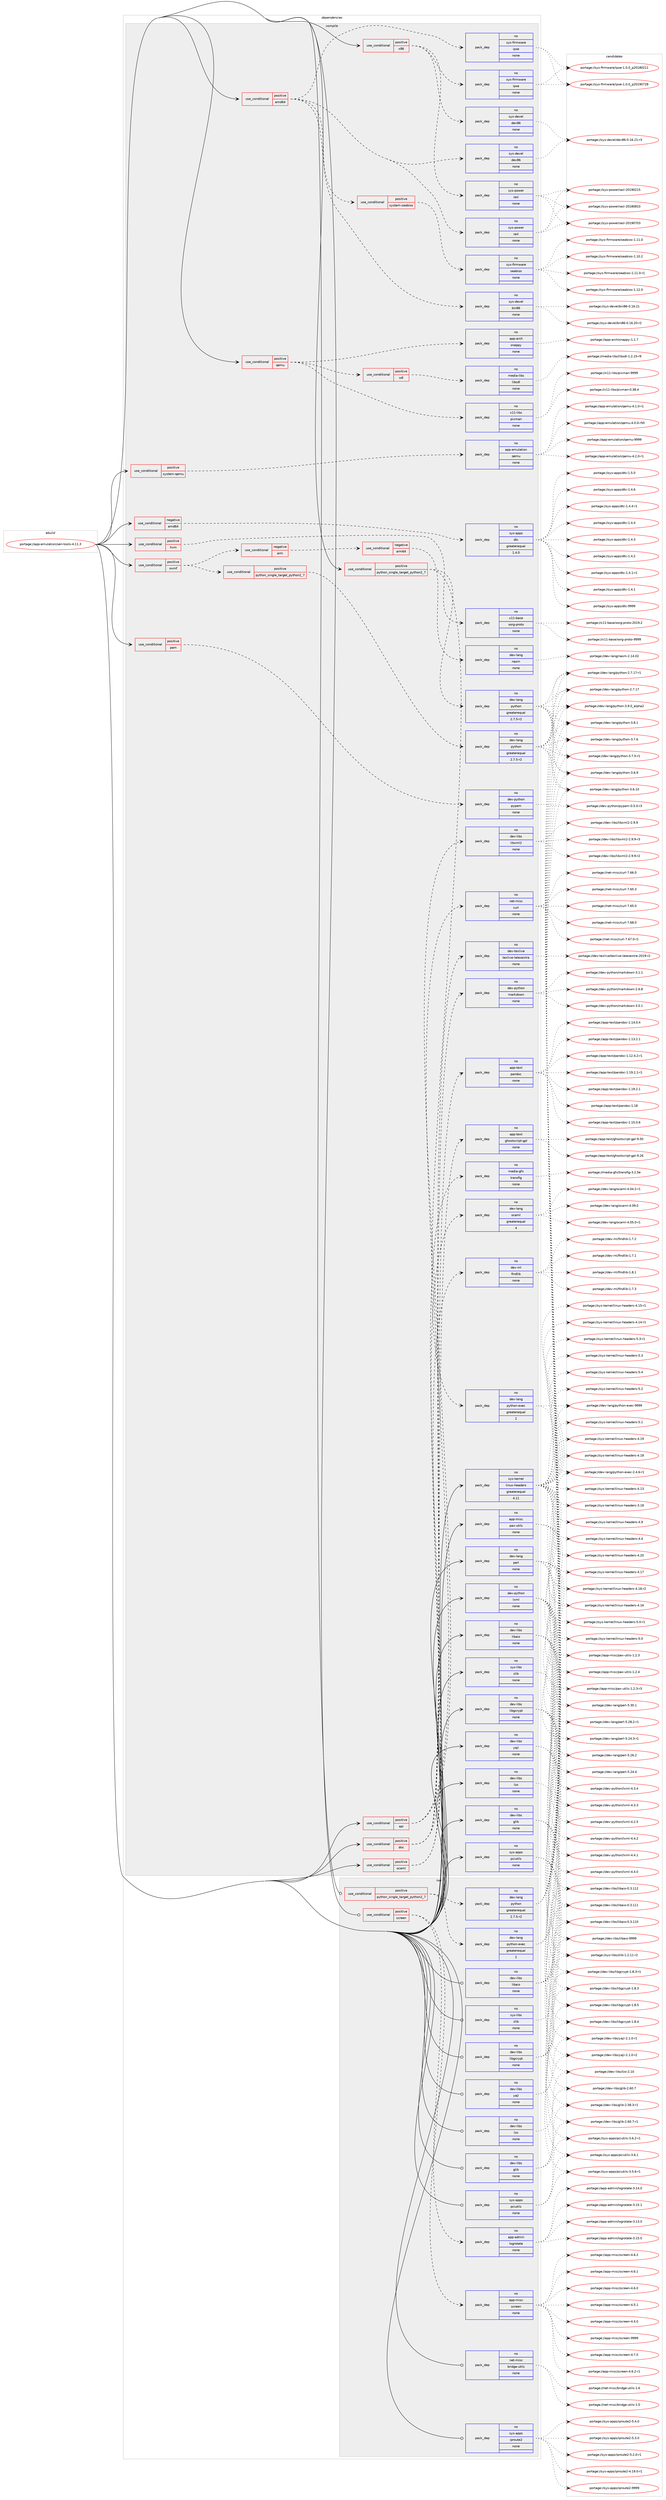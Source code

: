 digraph prolog {

# *************
# Graph options
# *************

newrank=true;
concentrate=true;
compound=true;
graph [rankdir=LR,fontname=Helvetica,fontsize=10,ranksep=1.5];#, ranksep=2.5, nodesep=0.2];
edge  [arrowhead=vee];
node  [fontname=Helvetica,fontsize=10];

# **********
# The ebuild
# **********

subgraph cluster_leftcol {
color=gray;
label=<<i>ebuild</i>>;
id [label="portage://app-emulation/xen-tools-4.11.3", color=red, width=4, href="../app-emulation/xen-tools-4.11.3.svg"];
}

# ****************
# The dependencies
# ****************

subgraph cluster_midcol {
color=gray;
label=<<i>dependencies</i>>;
subgraph cluster_compile {
fillcolor="#eeeeee";
style=filled;
label=<<i>compile</i>>;
subgraph cond145387 {
dependency620790 [label=<<TABLE BORDER="0" CELLBORDER="1" CELLSPACING="0" CELLPADDING="4"><TR><TD ROWSPAN="3" CELLPADDING="10">use_conditional</TD></TR><TR><TD>negative</TD></TR><TR><TD>amd64</TD></TR></TABLE>>, shape=none, color=red];
subgraph pack467075 {
dependency620791 [label=<<TABLE BORDER="0" CELLBORDER="1" CELLSPACING="0" CELLPADDING="4" WIDTH="220"><TR><TD ROWSPAN="6" CELLPADDING="30">pack_dep</TD></TR><TR><TD WIDTH="110">no</TD></TR><TR><TD>sys-apps</TD></TR><TR><TD>dtc</TD></TR><TR><TD>greaterequal</TD></TR><TR><TD>1.4.0</TD></TR></TABLE>>, shape=none, color=blue];
}
dependency620790:e -> dependency620791:w [weight=20,style="dashed",arrowhead="vee"];
}
id:e -> dependency620790:w [weight=20,style="solid",arrowhead="vee"];
subgraph cond145388 {
dependency620792 [label=<<TABLE BORDER="0" CELLBORDER="1" CELLSPACING="0" CELLPADDING="4"><TR><TD ROWSPAN="3" CELLPADDING="10">use_conditional</TD></TR><TR><TD>positive</TD></TR><TR><TD>amd64</TD></TR></TABLE>>, shape=none, color=red];
subgraph pack467076 {
dependency620793 [label=<<TABLE BORDER="0" CELLBORDER="1" CELLSPACING="0" CELLPADDING="4" WIDTH="220"><TR><TD ROWSPAN="6" CELLPADDING="30">pack_dep</TD></TR><TR><TD WIDTH="110">no</TD></TR><TR><TD>sys-devel</TD></TR><TR><TD>bin86</TD></TR><TR><TD>none</TD></TR><TR><TD></TD></TR></TABLE>>, shape=none, color=blue];
}
dependency620792:e -> dependency620793:w [weight=20,style="dashed",arrowhead="vee"];
subgraph pack467077 {
dependency620794 [label=<<TABLE BORDER="0" CELLBORDER="1" CELLSPACING="0" CELLPADDING="4" WIDTH="220"><TR><TD ROWSPAN="6" CELLPADDING="30">pack_dep</TD></TR><TR><TD WIDTH="110">no</TD></TR><TR><TD>sys-devel</TD></TR><TR><TD>dev86</TD></TR><TR><TD>none</TD></TR><TR><TD></TD></TR></TABLE>>, shape=none, color=blue];
}
dependency620792:e -> dependency620794:w [weight=20,style="dashed",arrowhead="vee"];
subgraph pack467078 {
dependency620795 [label=<<TABLE BORDER="0" CELLBORDER="1" CELLSPACING="0" CELLPADDING="4" WIDTH="220"><TR><TD ROWSPAN="6" CELLPADDING="30">pack_dep</TD></TR><TR><TD WIDTH="110">no</TD></TR><TR><TD>sys-firmware</TD></TR><TR><TD>ipxe</TD></TR><TR><TD>none</TD></TR><TR><TD></TD></TR></TABLE>>, shape=none, color=blue];
}
dependency620792:e -> dependency620795:w [weight=20,style="dashed",arrowhead="vee"];
subgraph pack467079 {
dependency620796 [label=<<TABLE BORDER="0" CELLBORDER="1" CELLSPACING="0" CELLPADDING="4" WIDTH="220"><TR><TD ROWSPAN="6" CELLPADDING="30">pack_dep</TD></TR><TR><TD WIDTH="110">no</TD></TR><TR><TD>sys-power</TD></TR><TR><TD>iasl</TD></TR><TR><TD>none</TD></TR><TR><TD></TD></TR></TABLE>>, shape=none, color=blue];
}
dependency620792:e -> dependency620796:w [weight=20,style="dashed",arrowhead="vee"];
subgraph cond145389 {
dependency620797 [label=<<TABLE BORDER="0" CELLBORDER="1" CELLSPACING="0" CELLPADDING="4"><TR><TD ROWSPAN="3" CELLPADDING="10">use_conditional</TD></TR><TR><TD>positive</TD></TR><TR><TD>system-seabios</TD></TR></TABLE>>, shape=none, color=red];
subgraph pack467080 {
dependency620798 [label=<<TABLE BORDER="0" CELLBORDER="1" CELLSPACING="0" CELLPADDING="4" WIDTH="220"><TR><TD ROWSPAN="6" CELLPADDING="30">pack_dep</TD></TR><TR><TD WIDTH="110">no</TD></TR><TR><TD>sys-firmware</TD></TR><TR><TD>seabios</TD></TR><TR><TD>none</TD></TR><TR><TD></TD></TR></TABLE>>, shape=none, color=blue];
}
dependency620797:e -> dependency620798:w [weight=20,style="dashed",arrowhead="vee"];
}
dependency620792:e -> dependency620797:w [weight=20,style="dashed",arrowhead="vee"];
}
id:e -> dependency620792:w [weight=20,style="solid",arrowhead="vee"];
subgraph cond145390 {
dependency620799 [label=<<TABLE BORDER="0" CELLBORDER="1" CELLSPACING="0" CELLPADDING="4"><TR><TD ROWSPAN="3" CELLPADDING="10">use_conditional</TD></TR><TR><TD>positive</TD></TR><TR><TD>api</TD></TR></TABLE>>, shape=none, color=red];
subgraph pack467081 {
dependency620800 [label=<<TABLE BORDER="0" CELLBORDER="1" CELLSPACING="0" CELLPADDING="4" WIDTH="220"><TR><TD ROWSPAN="6" CELLPADDING="30">pack_dep</TD></TR><TR><TD WIDTH="110">no</TD></TR><TR><TD>dev-libs</TD></TR><TR><TD>libxml2</TD></TR><TR><TD>none</TD></TR><TR><TD></TD></TR></TABLE>>, shape=none, color=blue];
}
dependency620799:e -> dependency620800:w [weight=20,style="dashed",arrowhead="vee"];
subgraph pack467082 {
dependency620801 [label=<<TABLE BORDER="0" CELLBORDER="1" CELLSPACING="0" CELLPADDING="4" WIDTH="220"><TR><TD ROWSPAN="6" CELLPADDING="30">pack_dep</TD></TR><TR><TD WIDTH="110">no</TD></TR><TR><TD>net-misc</TD></TR><TR><TD>curl</TD></TR><TR><TD>none</TD></TR><TR><TD></TD></TR></TABLE>>, shape=none, color=blue];
}
dependency620799:e -> dependency620801:w [weight=20,style="dashed",arrowhead="vee"];
}
id:e -> dependency620799:w [weight=20,style="solid",arrowhead="vee"];
subgraph cond145391 {
dependency620802 [label=<<TABLE BORDER="0" CELLBORDER="1" CELLSPACING="0" CELLPADDING="4"><TR><TD ROWSPAN="3" CELLPADDING="10">use_conditional</TD></TR><TR><TD>positive</TD></TR><TR><TD>doc</TD></TR></TABLE>>, shape=none, color=red];
subgraph pack467083 {
dependency620803 [label=<<TABLE BORDER="0" CELLBORDER="1" CELLSPACING="0" CELLPADDING="4" WIDTH="220"><TR><TD ROWSPAN="6" CELLPADDING="30">pack_dep</TD></TR><TR><TD WIDTH="110">no</TD></TR><TR><TD>app-text</TD></TR><TR><TD>ghostscript-gpl</TD></TR><TR><TD>none</TD></TR><TR><TD></TD></TR></TABLE>>, shape=none, color=blue];
}
dependency620802:e -> dependency620803:w [weight=20,style="dashed",arrowhead="vee"];
subgraph pack467084 {
dependency620804 [label=<<TABLE BORDER="0" CELLBORDER="1" CELLSPACING="0" CELLPADDING="4" WIDTH="220"><TR><TD ROWSPAN="6" CELLPADDING="30">pack_dep</TD></TR><TR><TD WIDTH="110">no</TD></TR><TR><TD>app-text</TD></TR><TR><TD>pandoc</TD></TR><TR><TD>none</TD></TR><TR><TD></TD></TR></TABLE>>, shape=none, color=blue];
}
dependency620802:e -> dependency620804:w [weight=20,style="dashed",arrowhead="vee"];
subgraph pack467085 {
dependency620805 [label=<<TABLE BORDER="0" CELLBORDER="1" CELLSPACING="0" CELLPADDING="4" WIDTH="220"><TR><TD ROWSPAN="6" CELLPADDING="30">pack_dep</TD></TR><TR><TD WIDTH="110">no</TD></TR><TR><TD>dev-python</TD></TR><TR><TD>markdown</TD></TR><TR><TD>none</TD></TR><TR><TD></TD></TR></TABLE>>, shape=none, color=blue];
}
dependency620802:e -> dependency620805:w [weight=20,style="dashed",arrowhead="vee"];
subgraph pack467086 {
dependency620806 [label=<<TABLE BORDER="0" CELLBORDER="1" CELLSPACING="0" CELLPADDING="4" WIDTH="220"><TR><TD ROWSPAN="6" CELLPADDING="30">pack_dep</TD></TR><TR><TD WIDTH="110">no</TD></TR><TR><TD>dev-texlive</TD></TR><TR><TD>texlive-latexextra</TD></TR><TR><TD>none</TD></TR><TR><TD></TD></TR></TABLE>>, shape=none, color=blue];
}
dependency620802:e -> dependency620806:w [weight=20,style="dashed",arrowhead="vee"];
subgraph pack467087 {
dependency620807 [label=<<TABLE BORDER="0" CELLBORDER="1" CELLSPACING="0" CELLPADDING="4" WIDTH="220"><TR><TD ROWSPAN="6" CELLPADDING="30">pack_dep</TD></TR><TR><TD WIDTH="110">no</TD></TR><TR><TD>media-gfx</TD></TR><TR><TD>transfig</TD></TR><TR><TD>none</TD></TR><TR><TD></TD></TR></TABLE>>, shape=none, color=blue];
}
dependency620802:e -> dependency620807:w [weight=20,style="dashed",arrowhead="vee"];
}
id:e -> dependency620802:w [weight=20,style="solid",arrowhead="vee"];
subgraph cond145392 {
dependency620808 [label=<<TABLE BORDER="0" CELLBORDER="1" CELLSPACING="0" CELLPADDING="4"><TR><TD ROWSPAN="3" CELLPADDING="10">use_conditional</TD></TR><TR><TD>positive</TD></TR><TR><TD>hvm</TD></TR></TABLE>>, shape=none, color=red];
subgraph pack467088 {
dependency620809 [label=<<TABLE BORDER="0" CELLBORDER="1" CELLSPACING="0" CELLPADDING="4" WIDTH="220"><TR><TD ROWSPAN="6" CELLPADDING="30">pack_dep</TD></TR><TR><TD WIDTH="110">no</TD></TR><TR><TD>x11-base</TD></TR><TR><TD>xorg-proto</TD></TR><TR><TD>none</TD></TR><TR><TD></TD></TR></TABLE>>, shape=none, color=blue];
}
dependency620808:e -> dependency620809:w [weight=20,style="dashed",arrowhead="vee"];
}
id:e -> dependency620808:w [weight=20,style="solid",arrowhead="vee"];
subgraph cond145393 {
dependency620810 [label=<<TABLE BORDER="0" CELLBORDER="1" CELLSPACING="0" CELLPADDING="4"><TR><TD ROWSPAN="3" CELLPADDING="10">use_conditional</TD></TR><TR><TD>positive</TD></TR><TR><TD>ocaml</TD></TR></TABLE>>, shape=none, color=red];
subgraph pack467089 {
dependency620811 [label=<<TABLE BORDER="0" CELLBORDER="1" CELLSPACING="0" CELLPADDING="4" WIDTH="220"><TR><TD ROWSPAN="6" CELLPADDING="30">pack_dep</TD></TR><TR><TD WIDTH="110">no</TD></TR><TR><TD>dev-ml</TD></TR><TR><TD>findlib</TD></TR><TR><TD>none</TD></TR><TR><TD></TD></TR></TABLE>>, shape=none, color=blue];
}
dependency620810:e -> dependency620811:w [weight=20,style="dashed",arrowhead="vee"];
subgraph pack467090 {
dependency620812 [label=<<TABLE BORDER="0" CELLBORDER="1" CELLSPACING="0" CELLPADDING="4" WIDTH="220"><TR><TD ROWSPAN="6" CELLPADDING="30">pack_dep</TD></TR><TR><TD WIDTH="110">no</TD></TR><TR><TD>dev-lang</TD></TR><TR><TD>ocaml</TD></TR><TR><TD>greaterequal</TD></TR><TR><TD>4</TD></TR></TABLE>>, shape=none, color=blue];
}
dependency620810:e -> dependency620812:w [weight=20,style="dashed",arrowhead="vee"];
}
id:e -> dependency620810:w [weight=20,style="solid",arrowhead="vee"];
subgraph cond145394 {
dependency620813 [label=<<TABLE BORDER="0" CELLBORDER="1" CELLSPACING="0" CELLPADDING="4"><TR><TD ROWSPAN="3" CELLPADDING="10">use_conditional</TD></TR><TR><TD>positive</TD></TR><TR><TD>ovmf</TD></TR></TABLE>>, shape=none, color=red];
subgraph cond145395 {
dependency620814 [label=<<TABLE BORDER="0" CELLBORDER="1" CELLSPACING="0" CELLPADDING="4"><TR><TD ROWSPAN="3" CELLPADDING="10">use_conditional</TD></TR><TR><TD>negative</TD></TR><TR><TD>arm</TD></TR></TABLE>>, shape=none, color=red];
subgraph cond145396 {
dependency620815 [label=<<TABLE BORDER="0" CELLBORDER="1" CELLSPACING="0" CELLPADDING="4"><TR><TD ROWSPAN="3" CELLPADDING="10">use_conditional</TD></TR><TR><TD>negative</TD></TR><TR><TD>arm64</TD></TR></TABLE>>, shape=none, color=red];
subgraph pack467091 {
dependency620816 [label=<<TABLE BORDER="0" CELLBORDER="1" CELLSPACING="0" CELLPADDING="4" WIDTH="220"><TR><TD ROWSPAN="6" CELLPADDING="30">pack_dep</TD></TR><TR><TD WIDTH="110">no</TD></TR><TR><TD>dev-lang</TD></TR><TR><TD>nasm</TD></TR><TR><TD>none</TD></TR><TR><TD></TD></TR></TABLE>>, shape=none, color=blue];
}
dependency620815:e -> dependency620816:w [weight=20,style="dashed",arrowhead="vee"];
}
dependency620814:e -> dependency620815:w [weight=20,style="dashed",arrowhead="vee"];
}
dependency620813:e -> dependency620814:w [weight=20,style="dashed",arrowhead="vee"];
subgraph cond145397 {
dependency620817 [label=<<TABLE BORDER="0" CELLBORDER="1" CELLSPACING="0" CELLPADDING="4"><TR><TD ROWSPAN="3" CELLPADDING="10">use_conditional</TD></TR><TR><TD>positive</TD></TR><TR><TD>python_single_target_python2_7</TD></TR></TABLE>>, shape=none, color=red];
subgraph pack467092 {
dependency620818 [label=<<TABLE BORDER="0" CELLBORDER="1" CELLSPACING="0" CELLPADDING="4" WIDTH="220"><TR><TD ROWSPAN="6" CELLPADDING="30">pack_dep</TD></TR><TR><TD WIDTH="110">no</TD></TR><TR><TD>dev-lang</TD></TR><TR><TD>python</TD></TR><TR><TD>greaterequal</TD></TR><TR><TD>2.7.5-r2</TD></TR></TABLE>>, shape=none, color=blue];
}
dependency620817:e -> dependency620818:w [weight=20,style="dashed",arrowhead="vee"];
}
dependency620813:e -> dependency620817:w [weight=20,style="dashed",arrowhead="vee"];
}
id:e -> dependency620813:w [weight=20,style="solid",arrowhead="vee"];
subgraph cond145398 {
dependency620819 [label=<<TABLE BORDER="0" CELLBORDER="1" CELLSPACING="0" CELLPADDING="4"><TR><TD ROWSPAN="3" CELLPADDING="10">use_conditional</TD></TR><TR><TD>positive</TD></TR><TR><TD>pam</TD></TR></TABLE>>, shape=none, color=red];
subgraph pack467093 {
dependency620820 [label=<<TABLE BORDER="0" CELLBORDER="1" CELLSPACING="0" CELLPADDING="4" WIDTH="220"><TR><TD ROWSPAN="6" CELLPADDING="30">pack_dep</TD></TR><TR><TD WIDTH="110">no</TD></TR><TR><TD>dev-python</TD></TR><TR><TD>pypam</TD></TR><TR><TD>none</TD></TR><TR><TD></TD></TR></TABLE>>, shape=none, color=blue];
}
dependency620819:e -> dependency620820:w [weight=20,style="dashed",arrowhead="vee"];
}
id:e -> dependency620819:w [weight=20,style="solid",arrowhead="vee"];
subgraph cond145399 {
dependency620821 [label=<<TABLE BORDER="0" CELLBORDER="1" CELLSPACING="0" CELLPADDING="4"><TR><TD ROWSPAN="3" CELLPADDING="10">use_conditional</TD></TR><TR><TD>positive</TD></TR><TR><TD>python_single_target_python2_7</TD></TR></TABLE>>, shape=none, color=red];
subgraph pack467094 {
dependency620822 [label=<<TABLE BORDER="0" CELLBORDER="1" CELLSPACING="0" CELLPADDING="4" WIDTH="220"><TR><TD ROWSPAN="6" CELLPADDING="30">pack_dep</TD></TR><TR><TD WIDTH="110">no</TD></TR><TR><TD>dev-lang</TD></TR><TR><TD>python</TD></TR><TR><TD>greaterequal</TD></TR><TR><TD>2.7.5-r2</TD></TR></TABLE>>, shape=none, color=blue];
}
dependency620821:e -> dependency620822:w [weight=20,style="dashed",arrowhead="vee"];
subgraph pack467095 {
dependency620823 [label=<<TABLE BORDER="0" CELLBORDER="1" CELLSPACING="0" CELLPADDING="4" WIDTH="220"><TR><TD ROWSPAN="6" CELLPADDING="30">pack_dep</TD></TR><TR><TD WIDTH="110">no</TD></TR><TR><TD>dev-lang</TD></TR><TR><TD>python-exec</TD></TR><TR><TD>greaterequal</TD></TR><TR><TD>2</TD></TR></TABLE>>, shape=none, color=blue];
}
dependency620821:e -> dependency620823:w [weight=20,style="dashed",arrowhead="vee"];
}
id:e -> dependency620821:w [weight=20,style="solid",arrowhead="vee"];
subgraph cond145400 {
dependency620824 [label=<<TABLE BORDER="0" CELLBORDER="1" CELLSPACING="0" CELLPADDING="4"><TR><TD ROWSPAN="3" CELLPADDING="10">use_conditional</TD></TR><TR><TD>positive</TD></TR><TR><TD>qemu</TD></TR></TABLE>>, shape=none, color=red];
subgraph pack467096 {
dependency620825 [label=<<TABLE BORDER="0" CELLBORDER="1" CELLSPACING="0" CELLPADDING="4" WIDTH="220"><TR><TD ROWSPAN="6" CELLPADDING="30">pack_dep</TD></TR><TR><TD WIDTH="110">no</TD></TR><TR><TD>app-arch</TD></TR><TR><TD>snappy</TD></TR><TR><TD>none</TD></TR><TR><TD></TD></TR></TABLE>>, shape=none, color=blue];
}
dependency620824:e -> dependency620825:w [weight=20,style="dashed",arrowhead="vee"];
subgraph pack467097 {
dependency620826 [label=<<TABLE BORDER="0" CELLBORDER="1" CELLSPACING="0" CELLPADDING="4" WIDTH="220"><TR><TD ROWSPAN="6" CELLPADDING="30">pack_dep</TD></TR><TR><TD WIDTH="110">no</TD></TR><TR><TD>x11-libs</TD></TR><TR><TD>pixman</TD></TR><TR><TD>none</TD></TR><TR><TD></TD></TR></TABLE>>, shape=none, color=blue];
}
dependency620824:e -> dependency620826:w [weight=20,style="dashed",arrowhead="vee"];
subgraph cond145401 {
dependency620827 [label=<<TABLE BORDER="0" CELLBORDER="1" CELLSPACING="0" CELLPADDING="4"><TR><TD ROWSPAN="3" CELLPADDING="10">use_conditional</TD></TR><TR><TD>positive</TD></TR><TR><TD>sdl</TD></TR></TABLE>>, shape=none, color=red];
subgraph pack467098 {
dependency620828 [label=<<TABLE BORDER="0" CELLBORDER="1" CELLSPACING="0" CELLPADDING="4" WIDTH="220"><TR><TD ROWSPAN="6" CELLPADDING="30">pack_dep</TD></TR><TR><TD WIDTH="110">no</TD></TR><TR><TD>media-libs</TD></TR><TR><TD>libsdl</TD></TR><TR><TD>none</TD></TR><TR><TD></TD></TR></TABLE>>, shape=none, color=blue];
}
dependency620827:e -> dependency620828:w [weight=20,style="dashed",arrowhead="vee"];
}
dependency620824:e -> dependency620827:w [weight=20,style="dashed",arrowhead="vee"];
}
id:e -> dependency620824:w [weight=20,style="solid",arrowhead="vee"];
subgraph cond145402 {
dependency620829 [label=<<TABLE BORDER="0" CELLBORDER="1" CELLSPACING="0" CELLPADDING="4"><TR><TD ROWSPAN="3" CELLPADDING="10">use_conditional</TD></TR><TR><TD>positive</TD></TR><TR><TD>system-qemu</TD></TR></TABLE>>, shape=none, color=red];
subgraph pack467099 {
dependency620830 [label=<<TABLE BORDER="0" CELLBORDER="1" CELLSPACING="0" CELLPADDING="4" WIDTH="220"><TR><TD ROWSPAN="6" CELLPADDING="30">pack_dep</TD></TR><TR><TD WIDTH="110">no</TD></TR><TR><TD>app-emulation</TD></TR><TR><TD>qemu</TD></TR><TR><TD>none</TD></TR><TR><TD></TD></TR></TABLE>>, shape=none, color=blue];
}
dependency620829:e -> dependency620830:w [weight=20,style="dashed",arrowhead="vee"];
}
id:e -> dependency620829:w [weight=20,style="solid",arrowhead="vee"];
subgraph cond145403 {
dependency620831 [label=<<TABLE BORDER="0" CELLBORDER="1" CELLSPACING="0" CELLPADDING="4"><TR><TD ROWSPAN="3" CELLPADDING="10">use_conditional</TD></TR><TR><TD>positive</TD></TR><TR><TD>x86</TD></TR></TABLE>>, shape=none, color=red];
subgraph pack467100 {
dependency620832 [label=<<TABLE BORDER="0" CELLBORDER="1" CELLSPACING="0" CELLPADDING="4" WIDTH="220"><TR><TD ROWSPAN="6" CELLPADDING="30">pack_dep</TD></TR><TR><TD WIDTH="110">no</TD></TR><TR><TD>sys-devel</TD></TR><TR><TD>dev86</TD></TR><TR><TD>none</TD></TR><TR><TD></TD></TR></TABLE>>, shape=none, color=blue];
}
dependency620831:e -> dependency620832:w [weight=20,style="dashed",arrowhead="vee"];
subgraph pack467101 {
dependency620833 [label=<<TABLE BORDER="0" CELLBORDER="1" CELLSPACING="0" CELLPADDING="4" WIDTH="220"><TR><TD ROWSPAN="6" CELLPADDING="30">pack_dep</TD></TR><TR><TD WIDTH="110">no</TD></TR><TR><TD>sys-firmware</TD></TR><TR><TD>ipxe</TD></TR><TR><TD>none</TD></TR><TR><TD></TD></TR></TABLE>>, shape=none, color=blue];
}
dependency620831:e -> dependency620833:w [weight=20,style="dashed",arrowhead="vee"];
subgraph pack467102 {
dependency620834 [label=<<TABLE BORDER="0" CELLBORDER="1" CELLSPACING="0" CELLPADDING="4" WIDTH="220"><TR><TD ROWSPAN="6" CELLPADDING="30">pack_dep</TD></TR><TR><TD WIDTH="110">no</TD></TR><TR><TD>sys-power</TD></TR><TR><TD>iasl</TD></TR><TR><TD>none</TD></TR><TR><TD></TD></TR></TABLE>>, shape=none, color=blue];
}
dependency620831:e -> dependency620834:w [weight=20,style="dashed",arrowhead="vee"];
}
id:e -> dependency620831:w [weight=20,style="solid",arrowhead="vee"];
subgraph pack467103 {
dependency620835 [label=<<TABLE BORDER="0" CELLBORDER="1" CELLSPACING="0" CELLPADDING="4" WIDTH="220"><TR><TD ROWSPAN="6" CELLPADDING="30">pack_dep</TD></TR><TR><TD WIDTH="110">no</TD></TR><TR><TD>app-misc</TD></TR><TR><TD>pax-utils</TD></TR><TR><TD>none</TD></TR><TR><TD></TD></TR></TABLE>>, shape=none, color=blue];
}
id:e -> dependency620835:w [weight=20,style="solid",arrowhead="vee"];
subgraph pack467104 {
dependency620836 [label=<<TABLE BORDER="0" CELLBORDER="1" CELLSPACING="0" CELLPADDING="4" WIDTH="220"><TR><TD ROWSPAN="6" CELLPADDING="30">pack_dep</TD></TR><TR><TD WIDTH="110">no</TD></TR><TR><TD>dev-lang</TD></TR><TR><TD>perl</TD></TR><TR><TD>none</TD></TR><TR><TD></TD></TR></TABLE>>, shape=none, color=blue];
}
id:e -> dependency620836:w [weight=20,style="solid",arrowhead="vee"];
subgraph pack467105 {
dependency620837 [label=<<TABLE BORDER="0" CELLBORDER="1" CELLSPACING="0" CELLPADDING="4" WIDTH="220"><TR><TD ROWSPAN="6" CELLPADDING="30">pack_dep</TD></TR><TR><TD WIDTH="110">no</TD></TR><TR><TD>dev-libs</TD></TR><TR><TD>glib</TD></TR><TR><TD>none</TD></TR><TR><TD></TD></TR></TABLE>>, shape=none, color=blue];
}
id:e -> dependency620837:w [weight=20,style="solid",arrowhead="vee"];
subgraph pack467106 {
dependency620838 [label=<<TABLE BORDER="0" CELLBORDER="1" CELLSPACING="0" CELLPADDING="4" WIDTH="220"><TR><TD ROWSPAN="6" CELLPADDING="30">pack_dep</TD></TR><TR><TD WIDTH="110">no</TD></TR><TR><TD>dev-libs</TD></TR><TR><TD>libaio</TD></TR><TR><TD>none</TD></TR><TR><TD></TD></TR></TABLE>>, shape=none, color=blue];
}
id:e -> dependency620838:w [weight=20,style="solid",arrowhead="vee"];
subgraph pack467107 {
dependency620839 [label=<<TABLE BORDER="0" CELLBORDER="1" CELLSPACING="0" CELLPADDING="4" WIDTH="220"><TR><TD ROWSPAN="6" CELLPADDING="30">pack_dep</TD></TR><TR><TD WIDTH="110">no</TD></TR><TR><TD>dev-libs</TD></TR><TR><TD>libgcrypt</TD></TR><TR><TD>none</TD></TR><TR><TD></TD></TR></TABLE>>, shape=none, color=blue];
}
id:e -> dependency620839:w [weight=20,style="solid",arrowhead="vee"];
subgraph pack467108 {
dependency620840 [label=<<TABLE BORDER="0" CELLBORDER="1" CELLSPACING="0" CELLPADDING="4" WIDTH="220"><TR><TD ROWSPAN="6" CELLPADDING="30">pack_dep</TD></TR><TR><TD WIDTH="110">no</TD></TR><TR><TD>dev-libs</TD></TR><TR><TD>lzo</TD></TR><TR><TD>none</TD></TR><TR><TD></TD></TR></TABLE>>, shape=none, color=blue];
}
id:e -> dependency620840:w [weight=20,style="solid",arrowhead="vee"];
subgraph pack467109 {
dependency620841 [label=<<TABLE BORDER="0" CELLBORDER="1" CELLSPACING="0" CELLPADDING="4" WIDTH="220"><TR><TD ROWSPAN="6" CELLPADDING="30">pack_dep</TD></TR><TR><TD WIDTH="110">no</TD></TR><TR><TD>dev-libs</TD></TR><TR><TD>yajl</TD></TR><TR><TD>none</TD></TR><TR><TD></TD></TR></TABLE>>, shape=none, color=blue];
}
id:e -> dependency620841:w [weight=20,style="solid",arrowhead="vee"];
subgraph pack467110 {
dependency620842 [label=<<TABLE BORDER="0" CELLBORDER="1" CELLSPACING="0" CELLPADDING="4" WIDTH="220"><TR><TD ROWSPAN="6" CELLPADDING="30">pack_dep</TD></TR><TR><TD WIDTH="110">no</TD></TR><TR><TD>dev-python</TD></TR><TR><TD>lxml</TD></TR><TR><TD>none</TD></TR><TR><TD></TD></TR></TABLE>>, shape=none, color=blue];
}
id:e -> dependency620842:w [weight=20,style="solid",arrowhead="vee"];
subgraph pack467111 {
dependency620843 [label=<<TABLE BORDER="0" CELLBORDER="1" CELLSPACING="0" CELLPADDING="4" WIDTH="220"><TR><TD ROWSPAN="6" CELLPADDING="30">pack_dep</TD></TR><TR><TD WIDTH="110">no</TD></TR><TR><TD>sys-apps</TD></TR><TR><TD>pciutils</TD></TR><TR><TD>none</TD></TR><TR><TD></TD></TR></TABLE>>, shape=none, color=blue];
}
id:e -> dependency620843:w [weight=20,style="solid",arrowhead="vee"];
subgraph pack467112 {
dependency620844 [label=<<TABLE BORDER="0" CELLBORDER="1" CELLSPACING="0" CELLPADDING="4" WIDTH="220"><TR><TD ROWSPAN="6" CELLPADDING="30">pack_dep</TD></TR><TR><TD WIDTH="110">no</TD></TR><TR><TD>sys-kernel</TD></TR><TR><TD>linux-headers</TD></TR><TR><TD>greaterequal</TD></TR><TR><TD>4.11</TD></TR></TABLE>>, shape=none, color=blue];
}
id:e -> dependency620844:w [weight=20,style="solid",arrowhead="vee"];
subgraph pack467113 {
dependency620845 [label=<<TABLE BORDER="0" CELLBORDER="1" CELLSPACING="0" CELLPADDING="4" WIDTH="220"><TR><TD ROWSPAN="6" CELLPADDING="30">pack_dep</TD></TR><TR><TD WIDTH="110">no</TD></TR><TR><TD>sys-libs</TD></TR><TR><TD>zlib</TD></TR><TR><TD>none</TD></TR><TR><TD></TD></TR></TABLE>>, shape=none, color=blue];
}
id:e -> dependency620845:w [weight=20,style="solid",arrowhead="vee"];
}
subgraph cluster_compileandrun {
fillcolor="#eeeeee";
style=filled;
label=<<i>compile and run</i>>;
}
subgraph cluster_run {
fillcolor="#eeeeee";
style=filled;
label=<<i>run</i>>;
subgraph cond145404 {
dependency620846 [label=<<TABLE BORDER="0" CELLBORDER="1" CELLSPACING="0" CELLPADDING="4"><TR><TD ROWSPAN="3" CELLPADDING="10">use_conditional</TD></TR><TR><TD>positive</TD></TR><TR><TD>python_single_target_python2_7</TD></TR></TABLE>>, shape=none, color=red];
subgraph pack467114 {
dependency620847 [label=<<TABLE BORDER="0" CELLBORDER="1" CELLSPACING="0" CELLPADDING="4" WIDTH="220"><TR><TD ROWSPAN="6" CELLPADDING="30">pack_dep</TD></TR><TR><TD WIDTH="110">no</TD></TR><TR><TD>dev-lang</TD></TR><TR><TD>python</TD></TR><TR><TD>greaterequal</TD></TR><TR><TD>2.7.5-r2</TD></TR></TABLE>>, shape=none, color=blue];
}
dependency620846:e -> dependency620847:w [weight=20,style="dashed",arrowhead="vee"];
subgraph pack467115 {
dependency620848 [label=<<TABLE BORDER="0" CELLBORDER="1" CELLSPACING="0" CELLPADDING="4" WIDTH="220"><TR><TD ROWSPAN="6" CELLPADDING="30">pack_dep</TD></TR><TR><TD WIDTH="110">no</TD></TR><TR><TD>dev-lang</TD></TR><TR><TD>python-exec</TD></TR><TR><TD>greaterequal</TD></TR><TR><TD>2</TD></TR></TABLE>>, shape=none, color=blue];
}
dependency620846:e -> dependency620848:w [weight=20,style="dashed",arrowhead="vee"];
}
id:e -> dependency620846:w [weight=20,style="solid",arrowhead="odot"];
subgraph cond145405 {
dependency620849 [label=<<TABLE BORDER="0" CELLBORDER="1" CELLSPACING="0" CELLPADDING="4"><TR><TD ROWSPAN="3" CELLPADDING="10">use_conditional</TD></TR><TR><TD>positive</TD></TR><TR><TD>screen</TD></TR></TABLE>>, shape=none, color=red];
subgraph pack467116 {
dependency620850 [label=<<TABLE BORDER="0" CELLBORDER="1" CELLSPACING="0" CELLPADDING="4" WIDTH="220"><TR><TD ROWSPAN="6" CELLPADDING="30">pack_dep</TD></TR><TR><TD WIDTH="110">no</TD></TR><TR><TD>app-misc</TD></TR><TR><TD>screen</TD></TR><TR><TD>none</TD></TR><TR><TD></TD></TR></TABLE>>, shape=none, color=blue];
}
dependency620849:e -> dependency620850:w [weight=20,style="dashed",arrowhead="vee"];
subgraph pack467117 {
dependency620851 [label=<<TABLE BORDER="0" CELLBORDER="1" CELLSPACING="0" CELLPADDING="4" WIDTH="220"><TR><TD ROWSPAN="6" CELLPADDING="30">pack_dep</TD></TR><TR><TD WIDTH="110">no</TD></TR><TR><TD>app-admin</TD></TR><TR><TD>logrotate</TD></TR><TR><TD>none</TD></TR><TR><TD></TD></TR></TABLE>>, shape=none, color=blue];
}
dependency620849:e -> dependency620851:w [weight=20,style="dashed",arrowhead="vee"];
}
id:e -> dependency620849:w [weight=20,style="solid",arrowhead="odot"];
subgraph pack467118 {
dependency620852 [label=<<TABLE BORDER="0" CELLBORDER="1" CELLSPACING="0" CELLPADDING="4" WIDTH="220"><TR><TD ROWSPAN="6" CELLPADDING="30">pack_dep</TD></TR><TR><TD WIDTH="110">no</TD></TR><TR><TD>dev-libs</TD></TR><TR><TD>glib</TD></TR><TR><TD>none</TD></TR><TR><TD></TD></TR></TABLE>>, shape=none, color=blue];
}
id:e -> dependency620852:w [weight=20,style="solid",arrowhead="odot"];
subgraph pack467119 {
dependency620853 [label=<<TABLE BORDER="0" CELLBORDER="1" CELLSPACING="0" CELLPADDING="4" WIDTH="220"><TR><TD ROWSPAN="6" CELLPADDING="30">pack_dep</TD></TR><TR><TD WIDTH="110">no</TD></TR><TR><TD>dev-libs</TD></TR><TR><TD>libaio</TD></TR><TR><TD>none</TD></TR><TR><TD></TD></TR></TABLE>>, shape=none, color=blue];
}
id:e -> dependency620853:w [weight=20,style="solid",arrowhead="odot"];
subgraph pack467120 {
dependency620854 [label=<<TABLE BORDER="0" CELLBORDER="1" CELLSPACING="0" CELLPADDING="4" WIDTH="220"><TR><TD ROWSPAN="6" CELLPADDING="30">pack_dep</TD></TR><TR><TD WIDTH="110">no</TD></TR><TR><TD>dev-libs</TD></TR><TR><TD>libgcrypt</TD></TR><TR><TD>none</TD></TR><TR><TD></TD></TR></TABLE>>, shape=none, color=blue];
}
id:e -> dependency620854:w [weight=20,style="solid",arrowhead="odot"];
subgraph pack467121 {
dependency620855 [label=<<TABLE BORDER="0" CELLBORDER="1" CELLSPACING="0" CELLPADDING="4" WIDTH="220"><TR><TD ROWSPAN="6" CELLPADDING="30">pack_dep</TD></TR><TR><TD WIDTH="110">no</TD></TR><TR><TD>dev-libs</TD></TR><TR><TD>lzo</TD></TR><TR><TD>none</TD></TR><TR><TD></TD></TR></TABLE>>, shape=none, color=blue];
}
id:e -> dependency620855:w [weight=20,style="solid",arrowhead="odot"];
subgraph pack467122 {
dependency620856 [label=<<TABLE BORDER="0" CELLBORDER="1" CELLSPACING="0" CELLPADDING="4" WIDTH="220"><TR><TD ROWSPAN="6" CELLPADDING="30">pack_dep</TD></TR><TR><TD WIDTH="110">no</TD></TR><TR><TD>dev-libs</TD></TR><TR><TD>yajl</TD></TR><TR><TD>none</TD></TR><TR><TD></TD></TR></TABLE>>, shape=none, color=blue];
}
id:e -> dependency620856:w [weight=20,style="solid",arrowhead="odot"];
subgraph pack467123 {
dependency620857 [label=<<TABLE BORDER="0" CELLBORDER="1" CELLSPACING="0" CELLPADDING="4" WIDTH="220"><TR><TD ROWSPAN="6" CELLPADDING="30">pack_dep</TD></TR><TR><TD WIDTH="110">no</TD></TR><TR><TD>net-misc</TD></TR><TR><TD>bridge-utils</TD></TR><TR><TD>none</TD></TR><TR><TD></TD></TR></TABLE>>, shape=none, color=blue];
}
id:e -> dependency620857:w [weight=20,style="solid",arrowhead="odot"];
subgraph pack467124 {
dependency620858 [label=<<TABLE BORDER="0" CELLBORDER="1" CELLSPACING="0" CELLPADDING="4" WIDTH="220"><TR><TD ROWSPAN="6" CELLPADDING="30">pack_dep</TD></TR><TR><TD WIDTH="110">no</TD></TR><TR><TD>sys-apps</TD></TR><TR><TD>iproute2</TD></TR><TR><TD>none</TD></TR><TR><TD></TD></TR></TABLE>>, shape=none, color=blue];
}
id:e -> dependency620858:w [weight=20,style="solid",arrowhead="odot"];
subgraph pack467125 {
dependency620859 [label=<<TABLE BORDER="0" CELLBORDER="1" CELLSPACING="0" CELLPADDING="4" WIDTH="220"><TR><TD ROWSPAN="6" CELLPADDING="30">pack_dep</TD></TR><TR><TD WIDTH="110">no</TD></TR><TR><TD>sys-apps</TD></TR><TR><TD>pciutils</TD></TR><TR><TD>none</TD></TR><TR><TD></TD></TR></TABLE>>, shape=none, color=blue];
}
id:e -> dependency620859:w [weight=20,style="solid",arrowhead="odot"];
subgraph pack467126 {
dependency620860 [label=<<TABLE BORDER="0" CELLBORDER="1" CELLSPACING="0" CELLPADDING="4" WIDTH="220"><TR><TD ROWSPAN="6" CELLPADDING="30">pack_dep</TD></TR><TR><TD WIDTH="110">no</TD></TR><TR><TD>sys-libs</TD></TR><TR><TD>zlib</TD></TR><TR><TD>none</TD></TR><TR><TD></TD></TR></TABLE>>, shape=none, color=blue];
}
id:e -> dependency620860:w [weight=20,style="solid",arrowhead="odot"];
}
}

# **************
# The candidates
# **************

subgraph cluster_choices {
rank=same;
color=gray;
label=<<i>candidates</i>>;

subgraph choice467075 {
color=black;
nodesep=1;
choice115121115459711211211547100116994557575757 [label="portage://sys-apps/dtc-9999", color=red, width=4,href="../sys-apps/dtc-9999.svg"];
choice11512111545971121121154710011699454946534648 [label="portage://sys-apps/dtc-1.5.0", color=red, width=4,href="../sys-apps/dtc-1.5.0.svg"];
choice11512111545971121121154710011699454946524654 [label="portage://sys-apps/dtc-1.4.6", color=red, width=4,href="../sys-apps/dtc-1.4.6.svg"];
choice115121115459711211211547100116994549465246524511449 [label="portage://sys-apps/dtc-1.4.4-r1", color=red, width=4,href="../sys-apps/dtc-1.4.4-r1.svg"];
choice11512111545971121121154710011699454946524652 [label="portage://sys-apps/dtc-1.4.4", color=red, width=4,href="../sys-apps/dtc-1.4.4.svg"];
choice11512111545971121121154710011699454946524651 [label="portage://sys-apps/dtc-1.4.3", color=red, width=4,href="../sys-apps/dtc-1.4.3.svg"];
choice11512111545971121121154710011699454946524650 [label="portage://sys-apps/dtc-1.4.2", color=red, width=4,href="../sys-apps/dtc-1.4.2.svg"];
choice115121115459711211211547100116994549465246494511449 [label="portage://sys-apps/dtc-1.4.1-r1", color=red, width=4,href="../sys-apps/dtc-1.4.1-r1.svg"];
choice11512111545971121121154710011699454946524649 [label="portage://sys-apps/dtc-1.4.1", color=red, width=4,href="../sys-apps/dtc-1.4.1.svg"];
dependency620791:e -> choice115121115459711211211547100116994557575757:w [style=dotted,weight="100"];
dependency620791:e -> choice11512111545971121121154710011699454946534648:w [style=dotted,weight="100"];
dependency620791:e -> choice11512111545971121121154710011699454946524654:w [style=dotted,weight="100"];
dependency620791:e -> choice115121115459711211211547100116994549465246524511449:w [style=dotted,weight="100"];
dependency620791:e -> choice11512111545971121121154710011699454946524652:w [style=dotted,weight="100"];
dependency620791:e -> choice11512111545971121121154710011699454946524651:w [style=dotted,weight="100"];
dependency620791:e -> choice11512111545971121121154710011699454946524650:w [style=dotted,weight="100"];
dependency620791:e -> choice115121115459711211211547100116994549465246494511449:w [style=dotted,weight="100"];
dependency620791:e -> choice11512111545971121121154710011699454946524649:w [style=dotted,weight="100"];
}
subgraph choice467076 {
color=black;
nodesep=1;
choice11512111545100101118101108479810511056544548464954465049 [label="portage://sys-devel/bin86-0.16.21", color=red, width=4,href="../sys-devel/bin86-0.16.21.svg"];
choice115121115451001011181011084798105110565445484649544650484511450 [label="portage://sys-devel/bin86-0.16.20-r2", color=red, width=4,href="../sys-devel/bin86-0.16.20-r2.svg"];
dependency620793:e -> choice11512111545100101118101108479810511056544548464954465049:w [style=dotted,weight="100"];
dependency620793:e -> choice115121115451001011181011084798105110565445484649544650484511450:w [style=dotted,weight="100"];
}
subgraph choice467077 {
color=black;
nodesep=1;
choice1151211154510010111810110847100101118565445484649544650494511451 [label="portage://sys-devel/dev86-0.16.21-r3", color=red, width=4,href="../sys-devel/dev86-0.16.21-r3.svg"];
dependency620794:e -> choice1151211154510010111810110847100101118565445484649544650494511451:w [style=dotted,weight="100"];
}
subgraph choice467078 {
color=black;
nodesep=1;
choice115121115451021051141091199711410147105112120101454946484648951125048495748555056 [label="portage://sys-firmware/ipxe-1.0.0_p20190728", color=red, width=4,href="../sys-firmware/ipxe-1.0.0_p20190728.svg"];
choice115121115451021051141091199711410147105112120101454946484648951125048495648504949 [label="portage://sys-firmware/ipxe-1.0.0_p20180211", color=red, width=4,href="../sys-firmware/ipxe-1.0.0_p20180211.svg"];
dependency620795:e -> choice115121115451021051141091199711410147105112120101454946484648951125048495748555056:w [style=dotted,weight="100"];
dependency620795:e -> choice115121115451021051141091199711410147105112120101454946484648951125048495648504949:w [style=dotted,weight="100"];
}
subgraph choice467079 {
color=black;
nodesep=1;
choice115121115451121111191011144710597115108455048495748554851 [label="portage://sys-power/iasl-20190703", color=red, width=4,href="../sys-power/iasl-20190703.svg"];
choice115121115451121111191011144710597115108455048495748504953 [label="portage://sys-power/iasl-20190215", color=red, width=4,href="../sys-power/iasl-20190215.svg"];
choice115121115451121111191011144710597115108455048495648564948 [label="portage://sys-power/iasl-20180810", color=red, width=4,href="../sys-power/iasl-20180810.svg"];
dependency620796:e -> choice115121115451121111191011144710597115108455048495748554851:w [style=dotted,weight="100"];
dependency620796:e -> choice115121115451121111191011144710597115108455048495748504953:w [style=dotted,weight="100"];
dependency620796:e -> choice115121115451121111191011144710597115108455048495648564948:w [style=dotted,weight="100"];
}
subgraph choice467080 {
color=black;
nodesep=1;
choice115121115451021051141091199711410147115101979810511111545494649504648 [label="portage://sys-firmware/seabios-1.12.0", color=red, width=4,href="../sys-firmware/seabios-1.12.0.svg"];
choice1151211154510210511410911997114101471151019798105111115454946494946484511449 [label="portage://sys-firmware/seabios-1.11.0-r1", color=red, width=4,href="../sys-firmware/seabios-1.11.0-r1.svg"];
choice115121115451021051141091199711410147115101979810511111545494649494648 [label="portage://sys-firmware/seabios-1.11.0", color=red, width=4,href="../sys-firmware/seabios-1.11.0.svg"];
choice115121115451021051141091199711410147115101979810511111545494649484650 [label="portage://sys-firmware/seabios-1.10.2", color=red, width=4,href="../sys-firmware/seabios-1.10.2.svg"];
dependency620798:e -> choice115121115451021051141091199711410147115101979810511111545494649504648:w [style=dotted,weight="100"];
dependency620798:e -> choice1151211154510210511410911997114101471151019798105111115454946494946484511449:w [style=dotted,weight="100"];
dependency620798:e -> choice115121115451021051141091199711410147115101979810511111545494649494648:w [style=dotted,weight="100"];
dependency620798:e -> choice115121115451021051141091199711410147115101979810511111545494649484650:w [style=dotted,weight="100"];
}
subgraph choice467081 {
color=black;
nodesep=1;
choice10010111845108105981154710810598120109108504550465746574511451 [label="portage://dev-libs/libxml2-2.9.9-r3", color=red, width=4,href="../dev-libs/libxml2-2.9.9-r3.svg"];
choice10010111845108105981154710810598120109108504550465746574511450 [label="portage://dev-libs/libxml2-2.9.9-r2", color=red, width=4,href="../dev-libs/libxml2-2.9.9-r2.svg"];
choice1001011184510810598115471081059812010910850455046574657 [label="portage://dev-libs/libxml2-2.9.9", color=red, width=4,href="../dev-libs/libxml2-2.9.9.svg"];
dependency620800:e -> choice10010111845108105981154710810598120109108504550465746574511451:w [style=dotted,weight="100"];
dependency620800:e -> choice10010111845108105981154710810598120109108504550465746574511450:w [style=dotted,weight="100"];
dependency620800:e -> choice1001011184510810598115471081059812010910850455046574657:w [style=dotted,weight="100"];
}
subgraph choice467082 {
color=black;
nodesep=1;
choice1101011164510910511599479911711410845554654564648 [label="portage://net-misc/curl-7.68.0", color=red, width=4,href="../net-misc/curl-7.68.0.svg"];
choice11010111645109105115994799117114108455546545546484511449 [label="portage://net-misc/curl-7.67.0-r1", color=red, width=4,href="../net-misc/curl-7.67.0-r1.svg"];
choice1101011164510910511599479911711410845554654544648 [label="portage://net-misc/curl-7.66.0", color=red, width=4,href="../net-misc/curl-7.66.0.svg"];
choice1101011164510910511599479911711410845554654534651 [label="portage://net-misc/curl-7.65.3", color=red, width=4,href="../net-misc/curl-7.65.3.svg"];
choice1101011164510910511599479911711410845554654534648 [label="portage://net-misc/curl-7.65.0", color=red, width=4,href="../net-misc/curl-7.65.0.svg"];
dependency620801:e -> choice1101011164510910511599479911711410845554654564648:w [style=dotted,weight="100"];
dependency620801:e -> choice11010111645109105115994799117114108455546545546484511449:w [style=dotted,weight="100"];
dependency620801:e -> choice1101011164510910511599479911711410845554654544648:w [style=dotted,weight="100"];
dependency620801:e -> choice1101011164510910511599479911711410845554654534651:w [style=dotted,weight="100"];
dependency620801:e -> choice1101011164510910511599479911711410845554654534648:w [style=dotted,weight="100"];
}
subgraph choice467083 {
color=black;
nodesep=1;
choice97112112451161011201164710310411111511611599114105112116451031121084557465348 [label="portage://app-text/ghostscript-gpl-9.50", color=red, width=4,href="../app-text/ghostscript-gpl-9.50.svg"];
choice97112112451161011201164710310411111511611599114105112116451031121084557465054 [label="portage://app-text/ghostscript-gpl-9.26", color=red, width=4,href="../app-text/ghostscript-gpl-9.26.svg"];
dependency620803:e -> choice97112112451161011201164710310411111511611599114105112116451031121084557465348:w [style=dotted,weight="100"];
dependency620803:e -> choice97112112451161011201164710310411111511611599114105112116451031121084557465054:w [style=dotted,weight="100"];
}
subgraph choice467084 {
color=black;
nodesep=1;
choice97112112451161011201164711297110100111994549464957465046494511449 [label="portage://app-text/pandoc-1.19.2.1-r1", color=red, width=4,href="../app-text/pandoc-1.19.2.1-r1.svg"];
choice9711211245116101120116471129711010011199454946495746504649 [label="portage://app-text/pandoc-1.19.2.1", color=red, width=4,href="../app-text/pandoc-1.19.2.1.svg"];
choice97112112451161011201164711297110100111994549464956 [label="portage://app-text/pandoc-1.18", color=red, width=4,href="../app-text/pandoc-1.18.svg"];
choice9711211245116101120116471129711010011199454946495346484654 [label="portage://app-text/pandoc-1.15.0.6", color=red, width=4,href="../app-text/pandoc-1.15.0.6.svg"];
choice9711211245116101120116471129711010011199454946495246484652 [label="portage://app-text/pandoc-1.14.0.4", color=red, width=4,href="../app-text/pandoc-1.14.0.4.svg"];
choice9711211245116101120116471129711010011199454946495146504649 [label="portage://app-text/pandoc-1.13.2.1", color=red, width=4,href="../app-text/pandoc-1.13.2.1.svg"];
choice97112112451161011201164711297110100111994549464950465246504511449 [label="portage://app-text/pandoc-1.12.4.2-r1", color=red, width=4,href="../app-text/pandoc-1.12.4.2-r1.svg"];
dependency620804:e -> choice97112112451161011201164711297110100111994549464957465046494511449:w [style=dotted,weight="100"];
dependency620804:e -> choice9711211245116101120116471129711010011199454946495746504649:w [style=dotted,weight="100"];
dependency620804:e -> choice97112112451161011201164711297110100111994549464956:w [style=dotted,weight="100"];
dependency620804:e -> choice9711211245116101120116471129711010011199454946495346484654:w [style=dotted,weight="100"];
dependency620804:e -> choice9711211245116101120116471129711010011199454946495246484652:w [style=dotted,weight="100"];
dependency620804:e -> choice9711211245116101120116471129711010011199454946495146504649:w [style=dotted,weight="100"];
dependency620804:e -> choice97112112451161011201164711297110100111994549464950465246504511449:w [style=dotted,weight="100"];
}
subgraph choice467085 {
color=black;
nodesep=1;
choice100101118451121211161041111104710997114107100111119110455146494649 [label="portage://dev-python/markdown-3.1.1", color=red, width=4,href="../dev-python/markdown-3.1.1.svg"];
choice100101118451121211161041111104710997114107100111119110455146484649 [label="portage://dev-python/markdown-3.0.1", color=red, width=4,href="../dev-python/markdown-3.0.1.svg"];
choice100101118451121211161041111104710997114107100111119110455046544656 [label="portage://dev-python/markdown-2.6.8", color=red, width=4,href="../dev-python/markdown-2.6.8.svg"];
dependency620805:e -> choice100101118451121211161041111104710997114107100111119110455146494649:w [style=dotted,weight="100"];
dependency620805:e -> choice100101118451121211161041111104710997114107100111119110455146484649:w [style=dotted,weight="100"];
dependency620805:e -> choice100101118451121211161041111104710997114107100111119110455046544656:w [style=dotted,weight="100"];
}
subgraph choice467086 {
color=black;
nodesep=1;
choice100101118451161011201081051181014711610112010810511810145108971161011201011201161149745504849574511450 [label="portage://dev-texlive/texlive-latexextra-2019-r2", color=red, width=4,href="../dev-texlive/texlive-latexextra-2019-r2.svg"];
dependency620806:e -> choice100101118451161011201081051181014711610112010810511810145108971161011201011201161149745504849574511450:w [style=dotted,weight="100"];
}
subgraph choice467087 {
color=black;
nodesep=1;
choice10910110010597451031021204711611497110115102105103455146504653101 [label="portage://media-gfx/transfig-3.2.5e", color=red, width=4,href="../media-gfx/transfig-3.2.5e.svg"];
dependency620807:e -> choice10910110010597451031021204711611497110115102105103455146504653101:w [style=dotted,weight="100"];
}
subgraph choice467088 {
color=black;
nodesep=1;
choice120494945989711510147120111114103451121141111161114557575757 [label="portage://x11-base/xorg-proto-9999", color=red, width=4,href="../x11-base/xorg-proto-9999.svg"];
choice1204949459897115101471201111141034511211411111611145504849574650 [label="portage://x11-base/xorg-proto-2019.2", color=red, width=4,href="../x11-base/xorg-proto-2019.2.svg"];
dependency620809:e -> choice120494945989711510147120111114103451121141111161114557575757:w [style=dotted,weight="100"];
dependency620809:e -> choice1204949459897115101471201111141034511211411111611145504849574650:w [style=dotted,weight="100"];
}
subgraph choice467089 {
color=black;
nodesep=1;
choice100101118451091084710210511010010810598454946564649 [label="portage://dev-ml/findlib-1.8.1", color=red, width=4,href="../dev-ml/findlib-1.8.1.svg"];
choice100101118451091084710210511010010810598454946554651 [label="portage://dev-ml/findlib-1.7.3", color=red, width=4,href="../dev-ml/findlib-1.7.3.svg"];
choice100101118451091084710210511010010810598454946554650 [label="portage://dev-ml/findlib-1.7.2", color=red, width=4,href="../dev-ml/findlib-1.7.2.svg"];
choice100101118451091084710210511010010810598454946554649 [label="portage://dev-ml/findlib-1.7.1", color=red, width=4,href="../dev-ml/findlib-1.7.1.svg"];
dependency620811:e -> choice100101118451091084710210511010010810598454946564649:w [style=dotted,weight="100"];
dependency620811:e -> choice100101118451091084710210511010010810598454946554651:w [style=dotted,weight="100"];
dependency620811:e -> choice100101118451091084710210511010010810598454946554650:w [style=dotted,weight="100"];
dependency620811:e -> choice100101118451091084710210511010010810598454946554649:w [style=dotted,weight="100"];
}
subgraph choice467090 {
color=black;
nodesep=1;
choice100101118451089711010347111999710910845524648574648 [label="portage://dev-lang/ocaml-4.09.0", color=red, width=4,href="../dev-lang/ocaml-4.09.0.svg"];
choice1001011184510897110103471119997109108455246485346484511449 [label="portage://dev-lang/ocaml-4.05.0-r1", color=red, width=4,href="../dev-lang/ocaml-4.05.0-r1.svg"];
choice1001011184510897110103471119997109108455246485246504511449 [label="portage://dev-lang/ocaml-4.04.2-r1", color=red, width=4,href="../dev-lang/ocaml-4.04.2-r1.svg"];
dependency620812:e -> choice100101118451089711010347111999710910845524648574648:w [style=dotted,weight="100"];
dependency620812:e -> choice1001011184510897110103471119997109108455246485346484511449:w [style=dotted,weight="100"];
dependency620812:e -> choice1001011184510897110103471119997109108455246485246504511449:w [style=dotted,weight="100"];
}
subgraph choice467091 {
color=black;
nodesep=1;
choice100101118451089711010347110971151094550464952464850 [label="portage://dev-lang/nasm-2.14.02", color=red, width=4,href="../dev-lang/nasm-2.14.02.svg"];
dependency620816:e -> choice100101118451089711010347110971151094550464952464850:w [style=dotted,weight="100"];
}
subgraph choice467092 {
color=black;
nodesep=1;
choice10010111845108971101034711212111610411111045514657464895971081121049750 [label="portage://dev-lang/python-3.9.0_alpha2", color=red, width=4,href="../dev-lang/python-3.9.0_alpha2.svg"];
choice100101118451089711010347112121116104111110455146564649 [label="portage://dev-lang/python-3.8.1", color=red, width=4,href="../dev-lang/python-3.8.1.svg"];
choice100101118451089711010347112121116104111110455146554654 [label="portage://dev-lang/python-3.7.6", color=red, width=4,href="../dev-lang/python-3.7.6.svg"];
choice1001011184510897110103471121211161041111104551465546534511449 [label="portage://dev-lang/python-3.7.5-r1", color=red, width=4,href="../dev-lang/python-3.7.5-r1.svg"];
choice100101118451089711010347112121116104111110455146544657 [label="portage://dev-lang/python-3.6.9", color=red, width=4,href="../dev-lang/python-3.6.9.svg"];
choice10010111845108971101034711212111610411111045514654464948 [label="portage://dev-lang/python-3.6.10", color=red, width=4,href="../dev-lang/python-3.6.10.svg"];
choice100101118451089711010347112121116104111110455046554649554511449 [label="portage://dev-lang/python-2.7.17-r1", color=red, width=4,href="../dev-lang/python-2.7.17-r1.svg"];
choice10010111845108971101034711212111610411111045504655464955 [label="portage://dev-lang/python-2.7.17", color=red, width=4,href="../dev-lang/python-2.7.17.svg"];
dependency620818:e -> choice10010111845108971101034711212111610411111045514657464895971081121049750:w [style=dotted,weight="100"];
dependency620818:e -> choice100101118451089711010347112121116104111110455146564649:w [style=dotted,weight="100"];
dependency620818:e -> choice100101118451089711010347112121116104111110455146554654:w [style=dotted,weight="100"];
dependency620818:e -> choice1001011184510897110103471121211161041111104551465546534511449:w [style=dotted,weight="100"];
dependency620818:e -> choice100101118451089711010347112121116104111110455146544657:w [style=dotted,weight="100"];
dependency620818:e -> choice10010111845108971101034711212111610411111045514654464948:w [style=dotted,weight="100"];
dependency620818:e -> choice100101118451089711010347112121116104111110455046554649554511449:w [style=dotted,weight="100"];
dependency620818:e -> choice10010111845108971101034711212111610411111045504655464955:w [style=dotted,weight="100"];
}
subgraph choice467093 {
color=black;
nodesep=1;
choice1001011184511212111610411111047112121112971094548465346484511451 [label="portage://dev-python/pypam-0.5.0-r3", color=red, width=4,href="../dev-python/pypam-0.5.0-r3.svg"];
dependency620820:e -> choice1001011184511212111610411111047112121112971094548465346484511451:w [style=dotted,weight="100"];
}
subgraph choice467094 {
color=black;
nodesep=1;
choice10010111845108971101034711212111610411111045514657464895971081121049750 [label="portage://dev-lang/python-3.9.0_alpha2", color=red, width=4,href="../dev-lang/python-3.9.0_alpha2.svg"];
choice100101118451089711010347112121116104111110455146564649 [label="portage://dev-lang/python-3.8.1", color=red, width=4,href="../dev-lang/python-3.8.1.svg"];
choice100101118451089711010347112121116104111110455146554654 [label="portage://dev-lang/python-3.7.6", color=red, width=4,href="../dev-lang/python-3.7.6.svg"];
choice1001011184510897110103471121211161041111104551465546534511449 [label="portage://dev-lang/python-3.7.5-r1", color=red, width=4,href="../dev-lang/python-3.7.5-r1.svg"];
choice100101118451089711010347112121116104111110455146544657 [label="portage://dev-lang/python-3.6.9", color=red, width=4,href="../dev-lang/python-3.6.9.svg"];
choice10010111845108971101034711212111610411111045514654464948 [label="portage://dev-lang/python-3.6.10", color=red, width=4,href="../dev-lang/python-3.6.10.svg"];
choice100101118451089711010347112121116104111110455046554649554511449 [label="portage://dev-lang/python-2.7.17-r1", color=red, width=4,href="../dev-lang/python-2.7.17-r1.svg"];
choice10010111845108971101034711212111610411111045504655464955 [label="portage://dev-lang/python-2.7.17", color=red, width=4,href="../dev-lang/python-2.7.17.svg"];
dependency620822:e -> choice10010111845108971101034711212111610411111045514657464895971081121049750:w [style=dotted,weight="100"];
dependency620822:e -> choice100101118451089711010347112121116104111110455146564649:w [style=dotted,weight="100"];
dependency620822:e -> choice100101118451089711010347112121116104111110455146554654:w [style=dotted,weight="100"];
dependency620822:e -> choice1001011184510897110103471121211161041111104551465546534511449:w [style=dotted,weight="100"];
dependency620822:e -> choice100101118451089711010347112121116104111110455146544657:w [style=dotted,weight="100"];
dependency620822:e -> choice10010111845108971101034711212111610411111045514654464948:w [style=dotted,weight="100"];
dependency620822:e -> choice100101118451089711010347112121116104111110455046554649554511449:w [style=dotted,weight="100"];
dependency620822:e -> choice10010111845108971101034711212111610411111045504655464955:w [style=dotted,weight="100"];
}
subgraph choice467095 {
color=black;
nodesep=1;
choice10010111845108971101034711212111610411111045101120101994557575757 [label="portage://dev-lang/python-exec-9999", color=red, width=4,href="../dev-lang/python-exec-9999.svg"];
choice10010111845108971101034711212111610411111045101120101994550465246544511449 [label="portage://dev-lang/python-exec-2.4.6-r1", color=red, width=4,href="../dev-lang/python-exec-2.4.6-r1.svg"];
dependency620823:e -> choice10010111845108971101034711212111610411111045101120101994557575757:w [style=dotted,weight="100"];
dependency620823:e -> choice10010111845108971101034711212111610411111045101120101994550465246544511449:w [style=dotted,weight="100"];
}
subgraph choice467096 {
color=black;
nodesep=1;
choice971121124597114991044711511097112112121454946494655 [label="portage://app-arch/snappy-1.1.7", color=red, width=4,href="../app-arch/snappy-1.1.7.svg"];
dependency620825:e -> choice971121124597114991044711511097112112121454946494655:w [style=dotted,weight="100"];
}
subgraph choice467097 {
color=black;
nodesep=1;
choice1204949451081059811547112105120109971104557575757 [label="portage://x11-libs/pixman-9999", color=red, width=4,href="../x11-libs/pixman-9999.svg"];
choice12049494510810598115471121051201099711045484651564652 [label="portage://x11-libs/pixman-0.38.4", color=red, width=4,href="../x11-libs/pixman-0.38.4.svg"];
dependency620826:e -> choice1204949451081059811547112105120109971104557575757:w [style=dotted,weight="100"];
dependency620826:e -> choice12049494510810598115471121051201099711045484651564652:w [style=dotted,weight="100"];
}
subgraph choice467098 {
color=black;
nodesep=1;
choice1091011001059745108105981154710810598115100108454946504649534511457 [label="portage://media-libs/libsdl-1.2.15-r9", color=red, width=4,href="../media-libs/libsdl-1.2.15-r9.svg"];
dependency620828:e -> choice1091011001059745108105981154710810598115100108454946504649534511457:w [style=dotted,weight="100"];
}
subgraph choice467099 {
color=black;
nodesep=1;
choice971121124510110911710897116105111110471131011091174557575757 [label="portage://app-emulation/qemu-9999", color=red, width=4,href="../app-emulation/qemu-9999.svg"];
choice971121124510110911710897116105111110471131011091174552465046484511449 [label="portage://app-emulation/qemu-4.2.0-r1", color=red, width=4,href="../app-emulation/qemu-4.2.0-r1.svg"];
choice971121124510110911710897116105111110471131011091174552464946484511449 [label="portage://app-emulation/qemu-4.1.0-r1", color=red, width=4,href="../app-emulation/qemu-4.1.0-r1.svg"];
choice97112112451011091171089711610511111047113101109117455246484648451145348 [label="portage://app-emulation/qemu-4.0.0-r50", color=red, width=4,href="../app-emulation/qemu-4.0.0-r50.svg"];
dependency620830:e -> choice971121124510110911710897116105111110471131011091174557575757:w [style=dotted,weight="100"];
dependency620830:e -> choice971121124510110911710897116105111110471131011091174552465046484511449:w [style=dotted,weight="100"];
dependency620830:e -> choice971121124510110911710897116105111110471131011091174552464946484511449:w [style=dotted,weight="100"];
dependency620830:e -> choice97112112451011091171089711610511111047113101109117455246484648451145348:w [style=dotted,weight="100"];
}
subgraph choice467100 {
color=black;
nodesep=1;
choice1151211154510010111810110847100101118565445484649544650494511451 [label="portage://sys-devel/dev86-0.16.21-r3", color=red, width=4,href="../sys-devel/dev86-0.16.21-r3.svg"];
dependency620832:e -> choice1151211154510010111810110847100101118565445484649544650494511451:w [style=dotted,weight="100"];
}
subgraph choice467101 {
color=black;
nodesep=1;
choice115121115451021051141091199711410147105112120101454946484648951125048495748555056 [label="portage://sys-firmware/ipxe-1.0.0_p20190728", color=red, width=4,href="../sys-firmware/ipxe-1.0.0_p20190728.svg"];
choice115121115451021051141091199711410147105112120101454946484648951125048495648504949 [label="portage://sys-firmware/ipxe-1.0.0_p20180211", color=red, width=4,href="../sys-firmware/ipxe-1.0.0_p20180211.svg"];
dependency620833:e -> choice115121115451021051141091199711410147105112120101454946484648951125048495748555056:w [style=dotted,weight="100"];
dependency620833:e -> choice115121115451021051141091199711410147105112120101454946484648951125048495648504949:w [style=dotted,weight="100"];
}
subgraph choice467102 {
color=black;
nodesep=1;
choice115121115451121111191011144710597115108455048495748554851 [label="portage://sys-power/iasl-20190703", color=red, width=4,href="../sys-power/iasl-20190703.svg"];
choice115121115451121111191011144710597115108455048495748504953 [label="portage://sys-power/iasl-20190215", color=red, width=4,href="../sys-power/iasl-20190215.svg"];
choice115121115451121111191011144710597115108455048495648564948 [label="portage://sys-power/iasl-20180810", color=red, width=4,href="../sys-power/iasl-20180810.svg"];
dependency620834:e -> choice115121115451121111191011144710597115108455048495748554851:w [style=dotted,weight="100"];
dependency620834:e -> choice115121115451121111191011144710597115108455048495748504953:w [style=dotted,weight="100"];
dependency620834:e -> choice115121115451121111191011144710597115108455048495648564948:w [style=dotted,weight="100"];
}
subgraph choice467103 {
color=black;
nodesep=1;
choice971121124510910511599471129712045117116105108115454946504652 [label="portage://app-misc/pax-utils-1.2.4", color=red, width=4,href="../app-misc/pax-utils-1.2.4.svg"];
choice9711211245109105115994711297120451171161051081154549465046514511451 [label="portage://app-misc/pax-utils-1.2.3-r3", color=red, width=4,href="../app-misc/pax-utils-1.2.3-r3.svg"];
choice971121124510910511599471129712045117116105108115454946504651 [label="portage://app-misc/pax-utils-1.2.3", color=red, width=4,href="../app-misc/pax-utils-1.2.3.svg"];
dependency620835:e -> choice971121124510910511599471129712045117116105108115454946504652:w [style=dotted,weight="100"];
dependency620835:e -> choice9711211245109105115994711297120451171161051081154549465046514511451:w [style=dotted,weight="100"];
dependency620835:e -> choice971121124510910511599471129712045117116105108115454946504651:w [style=dotted,weight="100"];
}
subgraph choice467104 {
color=black;
nodesep=1;
choice10010111845108971101034711210111410845534651484649 [label="portage://dev-lang/perl-5.30.1", color=red, width=4,href="../dev-lang/perl-5.30.1.svg"];
choice100101118451089711010347112101114108455346505646504511449 [label="portage://dev-lang/perl-5.28.2-r1", color=red, width=4,href="../dev-lang/perl-5.28.2-r1.svg"];
choice10010111845108971101034711210111410845534650544650 [label="portage://dev-lang/perl-5.26.2", color=red, width=4,href="../dev-lang/perl-5.26.2.svg"];
choice10010111845108971101034711210111410845534650524652 [label="portage://dev-lang/perl-5.24.4", color=red, width=4,href="../dev-lang/perl-5.24.4.svg"];
choice100101118451089711010347112101114108455346505246514511449 [label="portage://dev-lang/perl-5.24.3-r1", color=red, width=4,href="../dev-lang/perl-5.24.3-r1.svg"];
dependency620836:e -> choice10010111845108971101034711210111410845534651484649:w [style=dotted,weight="100"];
dependency620836:e -> choice100101118451089711010347112101114108455346505646504511449:w [style=dotted,weight="100"];
dependency620836:e -> choice10010111845108971101034711210111410845534650544650:w [style=dotted,weight="100"];
dependency620836:e -> choice10010111845108971101034711210111410845534650524652:w [style=dotted,weight="100"];
dependency620836:e -> choice100101118451089711010347112101114108455346505246514511449:w [style=dotted,weight="100"];
}
subgraph choice467105 {
color=black;
nodesep=1;
choice10010111845108105981154710310810598455046544846554511449 [label="portage://dev-libs/glib-2.60.7-r1", color=red, width=4,href="../dev-libs/glib-2.60.7-r1.svg"];
choice1001011184510810598115471031081059845504654484655 [label="portage://dev-libs/glib-2.60.7", color=red, width=4,href="../dev-libs/glib-2.60.7.svg"];
choice10010111845108105981154710310810598455046535646514511449 [label="portage://dev-libs/glib-2.58.3-r1", color=red, width=4,href="../dev-libs/glib-2.58.3-r1.svg"];
dependency620837:e -> choice10010111845108105981154710310810598455046544846554511449:w [style=dotted,weight="100"];
dependency620837:e -> choice1001011184510810598115471031081059845504654484655:w [style=dotted,weight="100"];
dependency620837:e -> choice10010111845108105981154710310810598455046535646514511449:w [style=dotted,weight="100"];
}
subgraph choice467106 {
color=black;
nodesep=1;
choice10010111845108105981154710810598971051114557575757 [label="portage://dev-libs/libaio-9999", color=red, width=4,href="../dev-libs/libaio-9999.svg"];
choice10010111845108105981154710810598971051114548465146494950 [label="portage://dev-libs/libaio-0.3.112", color=red, width=4,href="../dev-libs/libaio-0.3.112.svg"];
choice10010111845108105981154710810598971051114548465146494949 [label="portage://dev-libs/libaio-0.3.111", color=red, width=4,href="../dev-libs/libaio-0.3.111.svg"];
choice10010111845108105981154710810598971051114548465146494948 [label="portage://dev-libs/libaio-0.3.110", color=red, width=4,href="../dev-libs/libaio-0.3.110.svg"];
dependency620838:e -> choice10010111845108105981154710810598971051114557575757:w [style=dotted,weight="100"];
dependency620838:e -> choice10010111845108105981154710810598971051114548465146494950:w [style=dotted,weight="100"];
dependency620838:e -> choice10010111845108105981154710810598971051114548465146494949:w [style=dotted,weight="100"];
dependency620838:e -> choice10010111845108105981154710810598971051114548465146494948:w [style=dotted,weight="100"];
}
subgraph choice467107 {
color=black;
nodesep=1;
choice1001011184510810598115471081059810399114121112116454946564653 [label="portage://dev-libs/libgcrypt-1.8.5", color=red, width=4,href="../dev-libs/libgcrypt-1.8.5.svg"];
choice1001011184510810598115471081059810399114121112116454946564652 [label="portage://dev-libs/libgcrypt-1.8.4", color=red, width=4,href="../dev-libs/libgcrypt-1.8.4.svg"];
choice10010111845108105981154710810598103991141211121164549465646514511449 [label="portage://dev-libs/libgcrypt-1.8.3-r1", color=red, width=4,href="../dev-libs/libgcrypt-1.8.3-r1.svg"];
choice1001011184510810598115471081059810399114121112116454946564651 [label="portage://dev-libs/libgcrypt-1.8.3", color=red, width=4,href="../dev-libs/libgcrypt-1.8.3.svg"];
dependency620839:e -> choice1001011184510810598115471081059810399114121112116454946564653:w [style=dotted,weight="100"];
dependency620839:e -> choice1001011184510810598115471081059810399114121112116454946564652:w [style=dotted,weight="100"];
dependency620839:e -> choice10010111845108105981154710810598103991141211121164549465646514511449:w [style=dotted,weight="100"];
dependency620839:e -> choice1001011184510810598115471081059810399114121112116454946564651:w [style=dotted,weight="100"];
}
subgraph choice467108 {
color=black;
nodesep=1;
choice1001011184510810598115471081221114550464948 [label="portage://dev-libs/lzo-2.10", color=red, width=4,href="../dev-libs/lzo-2.10.svg"];
dependency620840:e -> choice1001011184510810598115471081221114550464948:w [style=dotted,weight="100"];
}
subgraph choice467109 {
color=black;
nodesep=1;
choice100101118451081059811547121971061084550464946484511450 [label="portage://dev-libs/yajl-2.1.0-r2", color=red, width=4,href="../dev-libs/yajl-2.1.0-r2.svg"];
choice100101118451081059811547121971061084550464946484511449 [label="portage://dev-libs/yajl-2.1.0-r1", color=red, width=4,href="../dev-libs/yajl-2.1.0-r1.svg"];
dependency620841:e -> choice100101118451081059811547121971061084550464946484511450:w [style=dotted,weight="100"];
dependency620841:e -> choice100101118451081059811547121971061084550464946484511449:w [style=dotted,weight="100"];
}
subgraph choice467110 {
color=black;
nodesep=1;
choice1001011184511212111610411111047108120109108455246524650 [label="portage://dev-python/lxml-4.4.2", color=red, width=4,href="../dev-python/lxml-4.4.2.svg"];
choice1001011184511212111610411111047108120109108455246524649 [label="portage://dev-python/lxml-4.4.1", color=red, width=4,href="../dev-python/lxml-4.4.1.svg"];
choice1001011184511212111610411111047108120109108455246524648 [label="portage://dev-python/lxml-4.4.0", color=red, width=4,href="../dev-python/lxml-4.4.0.svg"];
choice1001011184511212111610411111047108120109108455246514652 [label="portage://dev-python/lxml-4.3.4", color=red, width=4,href="../dev-python/lxml-4.3.4.svg"];
choice1001011184511212111610411111047108120109108455246514651 [label="portage://dev-python/lxml-4.3.3", color=red, width=4,href="../dev-python/lxml-4.3.3.svg"];
choice1001011184511212111610411111047108120109108455246504653 [label="portage://dev-python/lxml-4.2.5", color=red, width=4,href="../dev-python/lxml-4.2.5.svg"];
dependency620842:e -> choice1001011184511212111610411111047108120109108455246524650:w [style=dotted,weight="100"];
dependency620842:e -> choice1001011184511212111610411111047108120109108455246524649:w [style=dotted,weight="100"];
dependency620842:e -> choice1001011184511212111610411111047108120109108455246524648:w [style=dotted,weight="100"];
dependency620842:e -> choice1001011184511212111610411111047108120109108455246514652:w [style=dotted,weight="100"];
dependency620842:e -> choice1001011184511212111610411111047108120109108455246514651:w [style=dotted,weight="100"];
dependency620842:e -> choice1001011184511212111610411111047108120109108455246504653:w [style=dotted,weight="100"];
}
subgraph choice467111 {
color=black;
nodesep=1;
choice115121115459711211211547112991051171161051081154551465446504511449 [label="portage://sys-apps/pciutils-3.6.2-r1", color=red, width=4,href="../sys-apps/pciutils-3.6.2-r1.svg"];
choice11512111545971121121154711299105117116105108115455146544649 [label="portage://sys-apps/pciutils-3.6.1", color=red, width=4,href="../sys-apps/pciutils-3.6.1.svg"];
choice115121115459711211211547112991051171161051081154551465346544511449 [label="portage://sys-apps/pciutils-3.5.6-r1", color=red, width=4,href="../sys-apps/pciutils-3.5.6-r1.svg"];
dependency620843:e -> choice115121115459711211211547112991051171161051081154551465446504511449:w [style=dotted,weight="100"];
dependency620843:e -> choice11512111545971121121154711299105117116105108115455146544649:w [style=dotted,weight="100"];
dependency620843:e -> choice115121115459711211211547112991051171161051081154551465346544511449:w [style=dotted,weight="100"];
}
subgraph choice467112 {
color=black;
nodesep=1;
choice1151211154510710111411010110847108105110117120451041019710010111411545534652 [label="portage://sys-kernel/linux-headers-5.4", color=red, width=4,href="../sys-kernel/linux-headers-5.4.svg"];
choice11512111545107101114110101108471081051101171204510410197100101114115455346514511449 [label="portage://sys-kernel/linux-headers-5.3-r1", color=red, width=4,href="../sys-kernel/linux-headers-5.3-r1.svg"];
choice1151211154510710111411010110847108105110117120451041019710010111411545534651 [label="portage://sys-kernel/linux-headers-5.3", color=red, width=4,href="../sys-kernel/linux-headers-5.3.svg"];
choice1151211154510710111411010110847108105110117120451041019710010111411545534650 [label="portage://sys-kernel/linux-headers-5.2", color=red, width=4,href="../sys-kernel/linux-headers-5.2.svg"];
choice1151211154510710111411010110847108105110117120451041019710010111411545534649 [label="portage://sys-kernel/linux-headers-5.1", color=red, width=4,href="../sys-kernel/linux-headers-5.1.svg"];
choice11512111545107101114110101108471081051101171204510410197100101114115455346484511449 [label="portage://sys-kernel/linux-headers-5.0-r1", color=red, width=4,href="../sys-kernel/linux-headers-5.0-r1.svg"];
choice1151211154510710111411010110847108105110117120451041019710010111411545534648 [label="portage://sys-kernel/linux-headers-5.0", color=red, width=4,href="../sys-kernel/linux-headers-5.0.svg"];
choice1151211154510710111411010110847108105110117120451041019710010111411545524657 [label="portage://sys-kernel/linux-headers-4.9", color=red, width=4,href="../sys-kernel/linux-headers-4.9.svg"];
choice1151211154510710111411010110847108105110117120451041019710010111411545524652 [label="portage://sys-kernel/linux-headers-4.4", color=red, width=4,href="../sys-kernel/linux-headers-4.4.svg"];
choice115121115451071011141101011084710810511011712045104101971001011141154552465048 [label="portage://sys-kernel/linux-headers-4.20", color=red, width=4,href="../sys-kernel/linux-headers-4.20.svg"];
choice115121115451071011141101011084710810511011712045104101971001011141154552464957 [label="portage://sys-kernel/linux-headers-4.19", color=red, width=4,href="../sys-kernel/linux-headers-4.19.svg"];
choice115121115451071011141101011084710810511011712045104101971001011141154552464956 [label="portage://sys-kernel/linux-headers-4.18", color=red, width=4,href="../sys-kernel/linux-headers-4.18.svg"];
choice115121115451071011141101011084710810511011712045104101971001011141154552464955 [label="portage://sys-kernel/linux-headers-4.17", color=red, width=4,href="../sys-kernel/linux-headers-4.17.svg"];
choice1151211154510710111411010110847108105110117120451041019710010111411545524649544511450 [label="portage://sys-kernel/linux-headers-4.16-r2", color=red, width=4,href="../sys-kernel/linux-headers-4.16-r2.svg"];
choice115121115451071011141101011084710810511011712045104101971001011141154552464954 [label="portage://sys-kernel/linux-headers-4.16", color=red, width=4,href="../sys-kernel/linux-headers-4.16.svg"];
choice1151211154510710111411010110847108105110117120451041019710010111411545524649534511449 [label="portage://sys-kernel/linux-headers-4.15-r1", color=red, width=4,href="../sys-kernel/linux-headers-4.15-r1.svg"];
choice1151211154510710111411010110847108105110117120451041019710010111411545524649524511449 [label="portage://sys-kernel/linux-headers-4.14-r1", color=red, width=4,href="../sys-kernel/linux-headers-4.14-r1.svg"];
choice115121115451071011141101011084710810511011712045104101971001011141154552464951 [label="portage://sys-kernel/linux-headers-4.13", color=red, width=4,href="../sys-kernel/linux-headers-4.13.svg"];
choice115121115451071011141101011084710810511011712045104101971001011141154551464956 [label="portage://sys-kernel/linux-headers-3.18", color=red, width=4,href="../sys-kernel/linux-headers-3.18.svg"];
dependency620844:e -> choice1151211154510710111411010110847108105110117120451041019710010111411545534652:w [style=dotted,weight="100"];
dependency620844:e -> choice11512111545107101114110101108471081051101171204510410197100101114115455346514511449:w [style=dotted,weight="100"];
dependency620844:e -> choice1151211154510710111411010110847108105110117120451041019710010111411545534651:w [style=dotted,weight="100"];
dependency620844:e -> choice1151211154510710111411010110847108105110117120451041019710010111411545534650:w [style=dotted,weight="100"];
dependency620844:e -> choice1151211154510710111411010110847108105110117120451041019710010111411545534649:w [style=dotted,weight="100"];
dependency620844:e -> choice11512111545107101114110101108471081051101171204510410197100101114115455346484511449:w [style=dotted,weight="100"];
dependency620844:e -> choice1151211154510710111411010110847108105110117120451041019710010111411545534648:w [style=dotted,weight="100"];
dependency620844:e -> choice1151211154510710111411010110847108105110117120451041019710010111411545524657:w [style=dotted,weight="100"];
dependency620844:e -> choice1151211154510710111411010110847108105110117120451041019710010111411545524652:w [style=dotted,weight="100"];
dependency620844:e -> choice115121115451071011141101011084710810511011712045104101971001011141154552465048:w [style=dotted,weight="100"];
dependency620844:e -> choice115121115451071011141101011084710810511011712045104101971001011141154552464957:w [style=dotted,weight="100"];
dependency620844:e -> choice115121115451071011141101011084710810511011712045104101971001011141154552464956:w [style=dotted,weight="100"];
dependency620844:e -> choice115121115451071011141101011084710810511011712045104101971001011141154552464955:w [style=dotted,weight="100"];
dependency620844:e -> choice1151211154510710111411010110847108105110117120451041019710010111411545524649544511450:w [style=dotted,weight="100"];
dependency620844:e -> choice115121115451071011141101011084710810511011712045104101971001011141154552464954:w [style=dotted,weight="100"];
dependency620844:e -> choice1151211154510710111411010110847108105110117120451041019710010111411545524649534511449:w [style=dotted,weight="100"];
dependency620844:e -> choice1151211154510710111411010110847108105110117120451041019710010111411545524649524511449:w [style=dotted,weight="100"];
dependency620844:e -> choice115121115451071011141101011084710810511011712045104101971001011141154552464951:w [style=dotted,weight="100"];
dependency620844:e -> choice115121115451071011141101011084710810511011712045104101971001011141154551464956:w [style=dotted,weight="100"];
}
subgraph choice467113 {
color=black;
nodesep=1;
choice11512111545108105981154712210810598454946504649494511450 [label="portage://sys-libs/zlib-1.2.11-r2", color=red, width=4,href="../sys-libs/zlib-1.2.11-r2.svg"];
dependency620845:e -> choice11512111545108105981154712210810598454946504649494511450:w [style=dotted,weight="100"];
}
subgraph choice467114 {
color=black;
nodesep=1;
choice10010111845108971101034711212111610411111045514657464895971081121049750 [label="portage://dev-lang/python-3.9.0_alpha2", color=red, width=4,href="../dev-lang/python-3.9.0_alpha2.svg"];
choice100101118451089711010347112121116104111110455146564649 [label="portage://dev-lang/python-3.8.1", color=red, width=4,href="../dev-lang/python-3.8.1.svg"];
choice100101118451089711010347112121116104111110455146554654 [label="portage://dev-lang/python-3.7.6", color=red, width=4,href="../dev-lang/python-3.7.6.svg"];
choice1001011184510897110103471121211161041111104551465546534511449 [label="portage://dev-lang/python-3.7.5-r1", color=red, width=4,href="../dev-lang/python-3.7.5-r1.svg"];
choice100101118451089711010347112121116104111110455146544657 [label="portage://dev-lang/python-3.6.9", color=red, width=4,href="../dev-lang/python-3.6.9.svg"];
choice10010111845108971101034711212111610411111045514654464948 [label="portage://dev-lang/python-3.6.10", color=red, width=4,href="../dev-lang/python-3.6.10.svg"];
choice100101118451089711010347112121116104111110455046554649554511449 [label="portage://dev-lang/python-2.7.17-r1", color=red, width=4,href="../dev-lang/python-2.7.17-r1.svg"];
choice10010111845108971101034711212111610411111045504655464955 [label="portage://dev-lang/python-2.7.17", color=red, width=4,href="../dev-lang/python-2.7.17.svg"];
dependency620847:e -> choice10010111845108971101034711212111610411111045514657464895971081121049750:w [style=dotted,weight="100"];
dependency620847:e -> choice100101118451089711010347112121116104111110455146564649:w [style=dotted,weight="100"];
dependency620847:e -> choice100101118451089711010347112121116104111110455146554654:w [style=dotted,weight="100"];
dependency620847:e -> choice1001011184510897110103471121211161041111104551465546534511449:w [style=dotted,weight="100"];
dependency620847:e -> choice100101118451089711010347112121116104111110455146544657:w [style=dotted,weight="100"];
dependency620847:e -> choice10010111845108971101034711212111610411111045514654464948:w [style=dotted,weight="100"];
dependency620847:e -> choice100101118451089711010347112121116104111110455046554649554511449:w [style=dotted,weight="100"];
dependency620847:e -> choice10010111845108971101034711212111610411111045504655464955:w [style=dotted,weight="100"];
}
subgraph choice467115 {
color=black;
nodesep=1;
choice10010111845108971101034711212111610411111045101120101994557575757 [label="portage://dev-lang/python-exec-9999", color=red, width=4,href="../dev-lang/python-exec-9999.svg"];
choice10010111845108971101034711212111610411111045101120101994550465246544511449 [label="portage://dev-lang/python-exec-2.4.6-r1", color=red, width=4,href="../dev-lang/python-exec-2.4.6-r1.svg"];
dependency620848:e -> choice10010111845108971101034711212111610411111045101120101994557575757:w [style=dotted,weight="100"];
dependency620848:e -> choice10010111845108971101034711212111610411111045101120101994550465246544511449:w [style=dotted,weight="100"];
}
subgraph choice467116 {
color=black;
nodesep=1;
choice97112112451091051159947115991141011011104557575757 [label="portage://app-misc/screen-9999", color=red, width=4,href="../app-misc/screen-9999.svg"];
choice9711211245109105115994711599114101101110455246554648 [label="portage://app-misc/screen-4.7.0", color=red, width=4,href="../app-misc/screen-4.7.0.svg"];
choice97112112451091051159947115991141011011104552465446504511449 [label="portage://app-misc/screen-4.6.2-r1", color=red, width=4,href="../app-misc/screen-4.6.2-r1.svg"];
choice9711211245109105115994711599114101101110455246544650 [label="portage://app-misc/screen-4.6.2", color=red, width=4,href="../app-misc/screen-4.6.2.svg"];
choice9711211245109105115994711599114101101110455246544649 [label="portage://app-misc/screen-4.6.1", color=red, width=4,href="../app-misc/screen-4.6.1.svg"];
choice9711211245109105115994711599114101101110455246544648 [label="portage://app-misc/screen-4.6.0", color=red, width=4,href="../app-misc/screen-4.6.0.svg"];
choice9711211245109105115994711599114101101110455246534649 [label="portage://app-misc/screen-4.5.1", color=red, width=4,href="../app-misc/screen-4.5.1.svg"];
choice9711211245109105115994711599114101101110455246524648 [label="portage://app-misc/screen-4.4.0", color=red, width=4,href="../app-misc/screen-4.4.0.svg"];
dependency620850:e -> choice97112112451091051159947115991141011011104557575757:w [style=dotted,weight="100"];
dependency620850:e -> choice9711211245109105115994711599114101101110455246554648:w [style=dotted,weight="100"];
dependency620850:e -> choice97112112451091051159947115991141011011104552465446504511449:w [style=dotted,weight="100"];
dependency620850:e -> choice9711211245109105115994711599114101101110455246544650:w [style=dotted,weight="100"];
dependency620850:e -> choice9711211245109105115994711599114101101110455246544649:w [style=dotted,weight="100"];
dependency620850:e -> choice9711211245109105115994711599114101101110455246544648:w [style=dotted,weight="100"];
dependency620850:e -> choice9711211245109105115994711599114101101110455246534649:w [style=dotted,weight="100"];
dependency620850:e -> choice9711211245109105115994711599114101101110455246524648:w [style=dotted,weight="100"];
}
subgraph choice467117 {
color=black;
nodesep=1;
choice971121124597100109105110471081111031141111169711610145514649534649 [label="portage://app-admin/logrotate-3.15.1", color=red, width=4,href="../app-admin/logrotate-3.15.1.svg"];
choice971121124597100109105110471081111031141111169711610145514649534648 [label="portage://app-admin/logrotate-3.15.0", color=red, width=4,href="../app-admin/logrotate-3.15.0.svg"];
choice971121124597100109105110471081111031141111169711610145514649524648 [label="portage://app-admin/logrotate-3.14.0", color=red, width=4,href="../app-admin/logrotate-3.14.0.svg"];
choice971121124597100109105110471081111031141111169711610145514649514648 [label="portage://app-admin/logrotate-3.13.0", color=red, width=4,href="../app-admin/logrotate-3.13.0.svg"];
dependency620851:e -> choice971121124597100109105110471081111031141111169711610145514649534649:w [style=dotted,weight="100"];
dependency620851:e -> choice971121124597100109105110471081111031141111169711610145514649534648:w [style=dotted,weight="100"];
dependency620851:e -> choice971121124597100109105110471081111031141111169711610145514649524648:w [style=dotted,weight="100"];
dependency620851:e -> choice971121124597100109105110471081111031141111169711610145514649514648:w [style=dotted,weight="100"];
}
subgraph choice467118 {
color=black;
nodesep=1;
choice10010111845108105981154710310810598455046544846554511449 [label="portage://dev-libs/glib-2.60.7-r1", color=red, width=4,href="../dev-libs/glib-2.60.7-r1.svg"];
choice1001011184510810598115471031081059845504654484655 [label="portage://dev-libs/glib-2.60.7", color=red, width=4,href="../dev-libs/glib-2.60.7.svg"];
choice10010111845108105981154710310810598455046535646514511449 [label="portage://dev-libs/glib-2.58.3-r1", color=red, width=4,href="../dev-libs/glib-2.58.3-r1.svg"];
dependency620852:e -> choice10010111845108105981154710310810598455046544846554511449:w [style=dotted,weight="100"];
dependency620852:e -> choice1001011184510810598115471031081059845504654484655:w [style=dotted,weight="100"];
dependency620852:e -> choice10010111845108105981154710310810598455046535646514511449:w [style=dotted,weight="100"];
}
subgraph choice467119 {
color=black;
nodesep=1;
choice10010111845108105981154710810598971051114557575757 [label="portage://dev-libs/libaio-9999", color=red, width=4,href="../dev-libs/libaio-9999.svg"];
choice10010111845108105981154710810598971051114548465146494950 [label="portage://dev-libs/libaio-0.3.112", color=red, width=4,href="../dev-libs/libaio-0.3.112.svg"];
choice10010111845108105981154710810598971051114548465146494949 [label="portage://dev-libs/libaio-0.3.111", color=red, width=4,href="../dev-libs/libaio-0.3.111.svg"];
choice10010111845108105981154710810598971051114548465146494948 [label="portage://dev-libs/libaio-0.3.110", color=red, width=4,href="../dev-libs/libaio-0.3.110.svg"];
dependency620853:e -> choice10010111845108105981154710810598971051114557575757:w [style=dotted,weight="100"];
dependency620853:e -> choice10010111845108105981154710810598971051114548465146494950:w [style=dotted,weight="100"];
dependency620853:e -> choice10010111845108105981154710810598971051114548465146494949:w [style=dotted,weight="100"];
dependency620853:e -> choice10010111845108105981154710810598971051114548465146494948:w [style=dotted,weight="100"];
}
subgraph choice467120 {
color=black;
nodesep=1;
choice1001011184510810598115471081059810399114121112116454946564653 [label="portage://dev-libs/libgcrypt-1.8.5", color=red, width=4,href="../dev-libs/libgcrypt-1.8.5.svg"];
choice1001011184510810598115471081059810399114121112116454946564652 [label="portage://dev-libs/libgcrypt-1.8.4", color=red, width=4,href="../dev-libs/libgcrypt-1.8.4.svg"];
choice10010111845108105981154710810598103991141211121164549465646514511449 [label="portage://dev-libs/libgcrypt-1.8.3-r1", color=red, width=4,href="../dev-libs/libgcrypt-1.8.3-r1.svg"];
choice1001011184510810598115471081059810399114121112116454946564651 [label="portage://dev-libs/libgcrypt-1.8.3", color=red, width=4,href="../dev-libs/libgcrypt-1.8.3.svg"];
dependency620854:e -> choice1001011184510810598115471081059810399114121112116454946564653:w [style=dotted,weight="100"];
dependency620854:e -> choice1001011184510810598115471081059810399114121112116454946564652:w [style=dotted,weight="100"];
dependency620854:e -> choice10010111845108105981154710810598103991141211121164549465646514511449:w [style=dotted,weight="100"];
dependency620854:e -> choice1001011184510810598115471081059810399114121112116454946564651:w [style=dotted,weight="100"];
}
subgraph choice467121 {
color=black;
nodesep=1;
choice1001011184510810598115471081221114550464948 [label="portage://dev-libs/lzo-2.10", color=red, width=4,href="../dev-libs/lzo-2.10.svg"];
dependency620855:e -> choice1001011184510810598115471081221114550464948:w [style=dotted,weight="100"];
}
subgraph choice467122 {
color=black;
nodesep=1;
choice100101118451081059811547121971061084550464946484511450 [label="portage://dev-libs/yajl-2.1.0-r2", color=red, width=4,href="../dev-libs/yajl-2.1.0-r2.svg"];
choice100101118451081059811547121971061084550464946484511449 [label="portage://dev-libs/yajl-2.1.0-r1", color=red, width=4,href="../dev-libs/yajl-2.1.0-r1.svg"];
dependency620856:e -> choice100101118451081059811547121971061084550464946484511450:w [style=dotted,weight="100"];
dependency620856:e -> choice100101118451081059811547121971061084550464946484511449:w [style=dotted,weight="100"];
}
subgraph choice467123 {
color=black;
nodesep=1;
choice110101116451091051159947981141051001031014511711610510811545494654 [label="portage://net-misc/bridge-utils-1.6", color=red, width=4,href="../net-misc/bridge-utils-1.6.svg"];
choice110101116451091051159947981141051001031014511711610510811545494653 [label="portage://net-misc/bridge-utils-1.5", color=red, width=4,href="../net-misc/bridge-utils-1.5.svg"];
dependency620857:e -> choice110101116451091051159947981141051001031014511711610510811545494654:w [style=dotted,weight="100"];
dependency620857:e -> choice110101116451091051159947981141051001031014511711610510811545494653:w [style=dotted,weight="100"];
}
subgraph choice467124 {
color=black;
nodesep=1;
choice115121115459711211211547105112114111117116101504557575757 [label="portage://sys-apps/iproute2-9999", color=red, width=4,href="../sys-apps/iproute2-9999.svg"];
choice11512111545971121121154710511211411111711610150455346524648 [label="portage://sys-apps/iproute2-5.4.0", color=red, width=4,href="../sys-apps/iproute2-5.4.0.svg"];
choice11512111545971121121154710511211411111711610150455346514648 [label="portage://sys-apps/iproute2-5.3.0", color=red, width=4,href="../sys-apps/iproute2-5.3.0.svg"];
choice115121115459711211211547105112114111117116101504553465046484511449 [label="portage://sys-apps/iproute2-5.2.0-r1", color=red, width=4,href="../sys-apps/iproute2-5.2.0-r1.svg"];
choice11512111545971121121154710511211411111711610150455246495746484511449 [label="portage://sys-apps/iproute2-4.19.0-r1", color=red, width=4,href="../sys-apps/iproute2-4.19.0-r1.svg"];
dependency620858:e -> choice115121115459711211211547105112114111117116101504557575757:w [style=dotted,weight="100"];
dependency620858:e -> choice11512111545971121121154710511211411111711610150455346524648:w [style=dotted,weight="100"];
dependency620858:e -> choice11512111545971121121154710511211411111711610150455346514648:w [style=dotted,weight="100"];
dependency620858:e -> choice115121115459711211211547105112114111117116101504553465046484511449:w [style=dotted,weight="100"];
dependency620858:e -> choice11512111545971121121154710511211411111711610150455246495746484511449:w [style=dotted,weight="100"];
}
subgraph choice467125 {
color=black;
nodesep=1;
choice115121115459711211211547112991051171161051081154551465446504511449 [label="portage://sys-apps/pciutils-3.6.2-r1", color=red, width=4,href="../sys-apps/pciutils-3.6.2-r1.svg"];
choice11512111545971121121154711299105117116105108115455146544649 [label="portage://sys-apps/pciutils-3.6.1", color=red, width=4,href="../sys-apps/pciutils-3.6.1.svg"];
choice115121115459711211211547112991051171161051081154551465346544511449 [label="portage://sys-apps/pciutils-3.5.6-r1", color=red, width=4,href="../sys-apps/pciutils-3.5.6-r1.svg"];
dependency620859:e -> choice115121115459711211211547112991051171161051081154551465446504511449:w [style=dotted,weight="100"];
dependency620859:e -> choice11512111545971121121154711299105117116105108115455146544649:w [style=dotted,weight="100"];
dependency620859:e -> choice115121115459711211211547112991051171161051081154551465346544511449:w [style=dotted,weight="100"];
}
subgraph choice467126 {
color=black;
nodesep=1;
choice11512111545108105981154712210810598454946504649494511450 [label="portage://sys-libs/zlib-1.2.11-r2", color=red, width=4,href="../sys-libs/zlib-1.2.11-r2.svg"];
dependency620860:e -> choice11512111545108105981154712210810598454946504649494511450:w [style=dotted,weight="100"];
}
}

}
